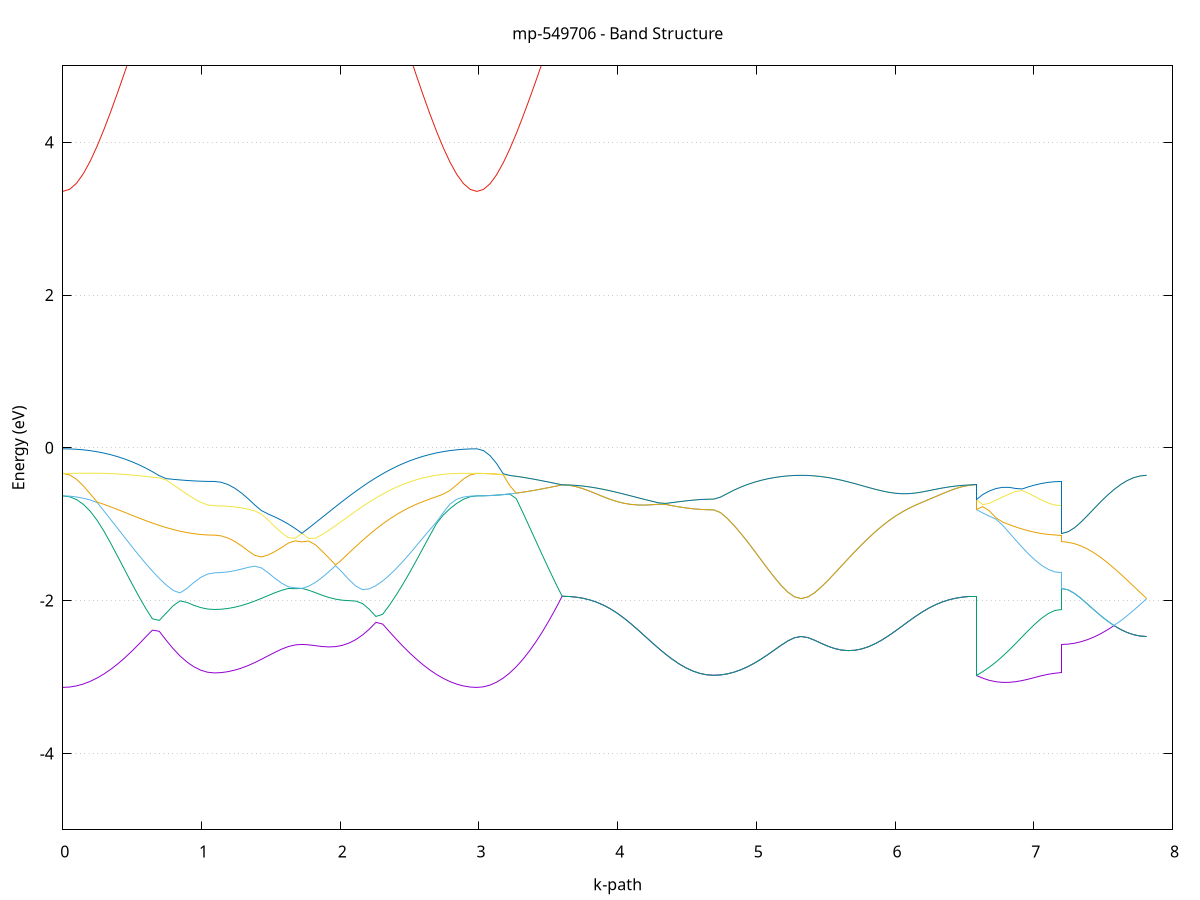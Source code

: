 set title 'mp-549706 - Band Structure'
set xlabel 'k-path'
set ylabel 'Energy (eV)'
set grid y
set yrange [-5:5]
set terminal png size 800,600
set output 'mp-549706_bands_gnuplot.png'
plot '-' using 1:2 with lines notitle, '-' using 1:2 with lines notitle, '-' using 1:2 with lines notitle, '-' using 1:2 with lines notitle, '-' using 1:2 with lines notitle, '-' using 1:2 with lines notitle, '-' using 1:2 with lines notitle, '-' using 1:2 with lines notitle, '-' using 1:2 with lines notitle, '-' using 1:2 with lines notitle, '-' using 1:2 with lines notitle, '-' using 1:2 with lines notitle, '-' using 1:2 with lines notitle, '-' using 1:2 with lines notitle, '-' using 1:2 with lines notitle, '-' using 1:2 with lines notitle, '-' using 1:2 with lines notitle, '-' using 1:2 with lines notitle, '-' using 1:2 with lines notitle, '-' using 1:2 with lines notitle, '-' using 1:2 with lines notitle, '-' using 1:2 with lines notitle, '-' using 1:2 with lines notitle, '-' using 1:2 with lines notitle
0.000000 -38.693116
0.049670 -38.693116
0.099341 -38.692916
0.149011 -38.692716
0.198682 -38.692316
0.248352 -38.691816
0.298023 -38.691216
0.347693 -38.690516
0.397364 -38.689716
0.447034 -38.688816
0.496705 -38.687916
0.546375 -38.686916
0.596045 -38.685916
0.645716 -38.684816
0.695386 -38.683716
0.745057 -38.682716
0.794727 -38.681616
0.844398 -38.680716
0.894068 -38.679816
0.943739 -38.679116
0.993409 -38.678616
1.043080 -38.678216
1.092750 -38.678116
1.092750 -38.678116
1.141283 -38.678116
1.189816 -38.677916
1.238348 -38.677716
1.286881 -38.677316
1.335414 -38.676916
1.383947 -38.676316
1.432479 -38.675716
1.481012 -38.675016
1.529545 -38.674316
1.578078 -38.673416
1.626610 -38.672616
1.675143 -38.671716
1.723676 -38.670816
1.723676 -38.670816
1.772206 -38.671716
1.820735 -38.672716
1.869265 -38.673816
1.917795 -38.674916
1.966324 -38.676016
2.014854 -38.677116
2.063384 -38.678216
2.111914 -38.679416
2.160443 -38.680516
2.208973 -38.681716
2.257503 -38.682816
2.306032 -38.683916
2.354562 -38.685116
2.403092 -38.686116
2.451622 -38.687216
2.500151 -38.688116
2.548681 -38.689016
2.597211 -38.689816
2.645740 -38.690616
2.694270 -38.691316
2.742800 -38.691916
2.791330 -38.692316
2.839859 -38.692716
2.888389 -38.693016
2.936919 -38.693116
2.985449 -38.693116
2.985449 -38.693116
3.032707 -38.693016
3.079966 -38.692616
3.127225 -38.691916
3.174484 -38.690916
3.221743 -38.689616
3.269002 -38.688116
3.316260 -38.686216
3.363519 -38.684216
3.410778 -38.682116
3.458037 -38.679816
3.505296 -38.677416
3.552555 -38.675016
3.599813 -38.672616
3.599813 -38.672616
3.649484 -38.672616
3.699154 -38.672616
3.748825 -38.672716
3.798495 -38.672816
3.848166 -38.673016
3.897836 -38.673216
3.947507 -38.673516
3.997177 -38.673816
4.046847 -38.674216
4.096518 -38.674716
4.146188 -38.675316
4.195859 -38.675916
4.245529 -38.676616
4.295200 -38.677316
4.344870 -38.678116
4.394541 -38.678816
4.444211 -38.679516
4.493882 -38.680016
4.543552 -38.680516
4.593222 -38.680916
4.642893 -38.681116
4.692563 -38.681216
4.692563 -38.681216
4.741096 -38.681216
4.789629 -38.681116
4.838162 -38.681016
4.886694 -38.680916
4.935227 -38.680716
4.983760 -38.680616
5.032293 -38.680416
5.080825 -38.680316
5.129358 -38.680116
5.177891 -38.680016
5.226424 -38.680016
5.274956 -38.680016
5.323489 -38.679916
5.323489 -38.679916
5.372019 -38.679916
5.420549 -38.679916
5.469078 -38.679916
5.517608 -38.679816
5.566138 -38.679716
5.614667 -38.679516
5.663197 -38.679216
5.711727 -38.678816
5.760257 -38.678416
5.808786 -38.677916
5.857316 -38.677316
5.905846 -38.676716
5.954376 -38.676116
6.002905 -38.675616
6.051435 -38.675016
6.099965 -38.674516
6.148494 -38.674116
6.197024 -38.673716
6.245554 -38.673416
6.294084 -38.673216
6.342613 -38.672916
6.391143 -38.672816
6.439673 -38.672716
6.488202 -38.672616
6.536732 -38.672616
6.585262 -38.672616
6.585262 -38.681216
6.632521 -38.681816
6.679780 -38.682116
6.727038 -38.682316
6.774297 -38.682316
6.821556 -38.682116
6.868815 -38.681816
6.916074 -38.681316
6.963333 -38.680716
7.010591 -38.680116
7.057850 -38.679416
7.105109 -38.678816
7.152368 -38.678316
7.199627 -38.678116
7.199627 -38.670816
7.246886 -38.671016
7.294144 -38.671716
7.341403 -38.672616
7.388662 -38.673616
7.435921 -38.674716
7.483180 -38.675816
7.530439 -38.676916
7.577697 -38.677716
7.624956 -38.678516
7.672215 -38.679116
7.719474 -38.679616
7.766733 -38.679916
7.813992 -38.679916
e
0.000000 -38.652016
0.049670 -38.652016
0.099341 -38.652016
0.149011 -38.652216
0.198682 -38.652416
0.248352 -38.652716
0.298023 -38.653116
0.347693 -38.653516
0.397364 -38.654016
0.447034 -38.654616
0.496705 -38.655216
0.546375 -38.656716
0.596045 -38.658316
0.645716 -38.659916
0.695386 -38.661416
0.745057 -38.662816
0.794727 -38.664116
0.844398 -38.665216
0.894068 -38.666116
0.943739 -38.666816
0.993409 -38.667316
1.043080 -38.667516
1.092750 -38.667516
1.092750 -38.667516
1.141283 -38.667516
1.189816 -38.667416
1.238348 -38.667216
1.286881 -38.666816
1.335414 -38.666516
1.383947 -38.666516
1.432479 -38.666816
1.481012 -38.667216
1.529545 -38.667716
1.578078 -38.668316
1.626610 -38.669016
1.675143 -38.669916
1.723676 -38.670816
1.723676 -38.670816
1.772206 -38.669816
1.820735 -38.668916
1.869265 -38.668016
1.917795 -38.667116
1.966324 -38.666216
2.014854 -38.665316
2.063384 -38.664416
2.111914 -38.663316
2.160443 -38.662316
2.208973 -38.661116
2.257503 -38.659916
2.306032 -38.658716
2.354562 -38.657616
2.403092 -38.656616
2.451622 -38.655816
2.500151 -38.655116
2.548681 -38.654516
2.597211 -38.653916
2.645740 -38.653516
2.694270 -38.653116
2.742800 -38.652716
2.791330 -38.652416
2.839859 -38.652216
2.888389 -38.652116
2.936919 -38.652016
2.985449 -38.652016
2.985449 -38.652016
3.032707 -38.652116
3.079966 -38.652516
3.127225 -38.653316
3.174484 -38.654416
3.221743 -38.655716
3.269002 -38.657216
3.316260 -38.659016
3.363519 -38.660916
3.410778 -38.663016
3.458037 -38.665216
3.505296 -38.667616
3.552555 -38.670116
3.599813 -38.672616
3.599813 -38.672616
3.649484 -38.672616
3.699154 -38.672616
3.748825 -38.672716
3.798495 -38.672816
3.848166 -38.673016
3.897836 -38.673216
3.947507 -38.673516
3.997177 -38.673816
4.046847 -38.674216
4.096518 -38.674716
4.146188 -38.675316
4.195859 -38.675916
4.245529 -38.676616
4.295200 -38.677316
4.344870 -38.678116
4.394541 -38.678816
4.444211 -38.679516
4.493882 -38.680016
4.543552 -38.680516
4.593222 -38.680916
4.642893 -38.681116
4.692563 -38.681216
4.692563 -38.681216
4.741096 -38.681216
4.789629 -38.681116
4.838162 -38.681016
4.886694 -38.680916
4.935227 -38.680716
4.983760 -38.680616
5.032293 -38.680416
5.080825 -38.680316
5.129358 -38.680116
5.177891 -38.680016
5.226424 -38.680016
5.274956 -38.680016
5.323489 -38.679916
5.323489 -38.679916
5.372019 -38.679916
5.420549 -38.679916
5.469078 -38.679916
5.517608 -38.679816
5.566138 -38.679716
5.614667 -38.679516
5.663197 -38.679216
5.711727 -38.678816
5.760257 -38.678416
5.808786 -38.677916
5.857316 -38.677316
5.905846 -38.676716
5.954376 -38.676116
6.002905 -38.675616
6.051435 -38.675016
6.099965 -38.674516
6.148494 -38.674116
6.197024 -38.673716
6.245554 -38.673416
6.294084 -38.673216
6.342613 -38.672916
6.391143 -38.672816
6.439673 -38.672716
6.488202 -38.672616
6.536732 -38.672616
6.585262 -38.672616
6.585262 -38.681216
6.632521 -38.680516
6.679780 -38.679616
6.727038 -38.678616
6.774297 -38.677416
6.821556 -38.676116
6.868815 -38.674716
6.916074 -38.673316
6.963333 -38.671816
7.010591 -38.670316
7.057850 -38.668816
7.105109 -38.667516
7.152368 -38.667316
7.199627 -38.667516
7.199627 -38.670816
7.246886 -38.671016
7.294144 -38.671716
7.341403 -38.672616
7.388662 -38.673616
7.435921 -38.674716
7.483180 -38.675816
7.530439 -38.676916
7.577697 -38.677716
7.624956 -38.678516
7.672215 -38.679116
7.719474 -38.679616
7.766733 -38.679916
7.813992 -38.679916
e
0.000000 -38.645216
0.049670 -38.645316
0.099341 -38.645716
0.149011 -38.646216
0.198682 -38.647016
0.248352 -38.648016
0.298023 -38.649216
0.347693 -38.650516
0.397364 -38.651916
0.447034 -38.653416
0.496705 -38.655016
0.546375 -38.656016
0.596045 -38.656816
0.645716 -38.657816
0.695386 -38.658916
0.745057 -38.660116
0.794727 -38.661316
0.844398 -38.662516
0.894068 -38.663616
0.943739 -38.664616
0.993409 -38.665416
1.043080 -38.665916
1.092750 -38.666016
1.092750 -38.666016
1.141283 -38.666116
1.189816 -38.666116
1.238348 -38.666116
1.286881 -38.666216
1.335414 -38.666316
1.383947 -38.666016
1.432479 -38.665416
1.481012 -38.664816
1.529545 -38.664216
1.578078 -38.663416
1.626610 -38.662616
1.675143 -38.661816
1.723676 -38.661316
1.723676 -38.661316
1.772206 -38.661616
1.820735 -38.661916
1.869265 -38.662016
1.917795 -38.661916
1.966324 -38.662116
2.014854 -38.662016
2.063384 -38.661916
2.111914 -38.661616
2.160443 -38.661216
2.208973 -38.660516
2.257503 -38.659716
2.306032 -38.658616
2.354562 -38.657616
2.403092 -38.656416
2.451622 -38.655216
2.500151 -38.653916
2.548681 -38.652516
2.597211 -38.651216
2.645740 -38.650016
2.694270 -38.648816
2.742800 -38.647816
2.791330 -38.646916
2.839859 -38.646216
2.888389 -38.645616
2.936919 -38.645316
2.985449 -38.645216
2.985449 -38.645216
3.032707 -38.645216
3.079966 -38.645116
3.127225 -38.645016
3.174484 -38.644916
3.221743 -38.644616
3.269002 -38.644416
3.316260 -38.644016
3.363519 -38.643716
3.410778 -38.643316
3.458037 -38.642916
3.505296 -38.642516
3.552555 -38.642116
3.599813 -38.641716
3.599813 -38.641716
3.649484 -38.641816
3.699154 -38.642116
3.748825 -38.642516
3.798495 -38.643116
3.848166 -38.643916
3.897836 -38.644716
3.947507 -38.645716
3.997177 -38.646816
4.046847 -38.647816
4.096518 -38.648916
4.146188 -38.649916
4.195859 -38.650816
4.245529 -38.651716
4.295200 -38.652416
4.344870 -38.653016
4.394541 -38.653616
4.444211 -38.654016
4.493882 -38.654316
4.543552 -38.654516
4.593222 -38.654716
4.642893 -38.654816
4.692563 -38.654916
4.692563 -38.654916
4.741096 -38.654816
4.789629 -38.654816
4.838162 -38.654816
4.886694 -38.654816
4.935227 -38.654816
4.983760 -38.654916
5.032293 -38.654916
5.080825 -38.654916
5.129358 -38.655016
5.177891 -38.655116
5.226424 -38.655116
5.274956 -38.655216
5.323489 -38.655216
5.323489 -38.655216
5.372019 -38.655216
5.420549 -38.655116
5.469078 -38.655016
5.517608 -38.654816
5.566138 -38.654616
5.614667 -38.654316
5.663197 -38.654016
5.711727 -38.653716
5.760257 -38.653316
5.808786 -38.652816
5.857316 -38.652316
5.905846 -38.651716
5.954376 -38.651016
6.002905 -38.650216
6.051435 -38.649316
6.099965 -38.648416
6.148494 -38.647416
6.197024 -38.646416
6.245554 -38.645516
6.294084 -38.644616
6.342613 -38.643816
6.391143 -38.643016
6.439673 -38.642516
6.488202 -38.642116
6.536732 -38.641816
6.585262 -38.641716
6.585262 -38.654916
6.632521 -38.655516
6.679780 -38.656316
6.727038 -38.657216
6.774297 -38.658316
6.821556 -38.659416
6.868815 -38.660616
6.916074 -38.661916
6.963333 -38.663216
7.010591 -38.664516
7.057850 -38.665716
7.105109 -38.666716
7.152368 -38.666516
7.199627 -38.666016
7.199627 -38.661316
7.246886 -38.661316
7.294144 -38.661216
7.341403 -38.660916
7.388662 -38.660616
7.435921 -38.660216
7.483180 -38.659716
7.530439 -38.659216
7.577697 -38.658716
7.624956 -38.658016
7.672215 -38.657416
7.719474 -38.656716
7.766733 -38.656016
7.813992 -38.655216
e
0.000000 -38.645216
0.049670 -38.645216
0.099341 -38.645316
0.149011 -38.645516
0.198682 -38.645816
0.248352 -38.646116
0.298023 -38.646516
0.347693 -38.646916
0.397364 -38.647316
0.447034 -38.647816
0.496705 -38.648916
0.546375 -38.650616
0.596045 -38.652316
0.645716 -38.653816
0.695386 -38.655116
0.745057 -38.656316
0.794727 -38.657316
0.844398 -38.658116
0.894068 -38.658916
0.943739 -38.659416
0.993409 -38.659916
1.043080 -38.660216
1.092750 -38.660316
1.092750 -38.660316
1.141283 -38.660316
1.189816 -38.660316
1.238348 -38.660416
1.286881 -38.660416
1.335414 -38.660316
1.383947 -38.660316
1.432479 -38.660216
1.481012 -38.660216
1.529545 -38.660116
1.578078 -38.660116
1.626610 -38.660116
1.675143 -38.660316
1.723676 -38.660616
1.723676 -38.660616
1.772206 -38.660916
1.820735 -38.661316
1.869265 -38.661616
1.917795 -38.661916
1.966324 -38.661716
2.014854 -38.661116
2.063384 -38.660516
2.111914 -38.659816
2.160443 -38.659016
2.208973 -38.658116
2.257503 -38.657116
2.306032 -38.656016
2.354562 -38.654816
2.403092 -38.653516
2.451622 -38.652016
2.500151 -38.650516
2.548681 -38.649216
2.597211 -38.648116
2.645740 -38.647316
2.694270 -38.646616
2.742800 -38.646216
2.791330 -38.645816
2.839859 -38.645516
2.888389 -38.645316
2.936919 -38.645216
2.985449 -38.645216
2.985449 -38.645216
3.032707 -38.645116
3.079966 -38.645016
3.127225 -38.645016
3.174484 -38.644816
3.221743 -38.644616
3.269002 -38.644316
3.316260 -38.644016
3.363519 -38.643616
3.410778 -38.643316
3.458037 -38.642916
3.505296 -38.642516
3.552555 -38.642016
3.599813 -38.641716
3.599813 -38.641716
3.649484 -38.641816
3.699154 -38.642116
3.748825 -38.642516
3.798495 -38.643116
3.848166 -38.643916
3.897836 -38.644716
3.947507 -38.645716
3.997177 -38.646816
4.046847 -38.647816
4.096518 -38.648916
4.146188 -38.649916
4.195859 -38.650816
4.245529 -38.651716
4.295200 -38.652416
4.344870 -38.653016
4.394541 -38.653616
4.444211 -38.654016
4.493882 -38.654316
4.543552 -38.654516
4.593222 -38.654716
4.642893 -38.654816
4.692563 -38.654916
4.692563 -38.654916
4.741096 -38.654816
4.789629 -38.654816
4.838162 -38.654816
4.886694 -38.654816
4.935227 -38.654816
4.983760 -38.654916
5.032293 -38.654916
5.080825 -38.654916
5.129358 -38.655016
5.177891 -38.655116
5.226424 -38.655116
5.274956 -38.655216
5.323489 -38.655216
5.323489 -38.655216
5.372019 -38.655216
5.420549 -38.655116
5.469078 -38.655016
5.517608 -38.654816
5.566138 -38.654616
5.614667 -38.654316
5.663197 -38.654016
5.711727 -38.653716
5.760257 -38.653316
5.808786 -38.652816
5.857316 -38.652316
5.905846 -38.651716
5.954376 -38.651016
6.002905 -38.650216
6.051435 -38.649316
6.099965 -38.648416
6.148494 -38.647416
6.197024 -38.646416
6.245554 -38.645516
6.294084 -38.644616
6.342613 -38.643816
6.391143 -38.643016
6.439673 -38.642516
6.488202 -38.642116
6.536732 -38.641816
6.585262 -38.641716
6.585262 -38.654916
6.632521 -38.654416
6.679780 -38.654116
6.727038 -38.654016
6.774297 -38.654116
6.821556 -38.654416
6.868815 -38.654916
6.916074 -38.655516
6.963333 -38.656216
7.010591 -38.657116
7.057850 -38.658216
7.105109 -38.659216
7.152368 -38.660016
7.199627 -38.660316
7.199627 -38.660616
7.246886 -38.660316
7.294144 -38.659716
7.341403 -38.658716
7.388662 -38.657716
7.435921 -38.656516
7.483180 -38.655416
7.530439 -38.654516
7.577697 -38.653616
7.624956 -38.652816
7.672215 -38.653116
7.719474 -38.653816
7.766733 -38.654516
7.813992 -38.655216
e
0.000000 -38.638416
0.049670 -38.638416
0.099341 -38.638716
0.149011 -38.639316
0.198682 -38.640216
0.248352 -38.641316
0.298023 -38.642616
0.347693 -38.644016
0.397364 -38.645616
0.447034 -38.647216
0.496705 -38.648316
0.546375 -38.648816
0.596045 -38.649316
0.645716 -38.649816
0.695386 -38.650216
0.745057 -38.650716
0.794727 -38.651116
0.844398 -38.651416
0.894068 -38.651716
0.943739 -38.651916
0.993409 -38.652116
1.043080 -38.652216
1.092750 -38.652216
1.092750 -38.652216
1.141283 -38.652316
1.189816 -38.652616
1.238348 -38.653116
1.286881 -38.653616
1.335414 -38.654216
1.383947 -38.655016
1.432479 -38.655916
1.481012 -38.656816
1.529545 -38.657816
1.578078 -38.658716
1.626610 -38.659516
1.675143 -38.660316
1.723676 -38.660616
1.723676 -38.660616
1.772206 -38.659916
1.820735 -38.659016
1.869265 -38.658116
1.917795 -38.657116
1.966324 -38.656216
2.014854 -38.655216
2.063384 -38.654216
2.111914 -38.653316
2.160443 -38.652416
2.208973 -38.651516
2.257503 -38.650716
2.306032 -38.649816
2.354562 -38.649016
2.403092 -38.648216
2.451622 -38.647416
2.500151 -38.646516
2.548681 -38.645616
2.597211 -38.644516
2.645740 -38.643416
2.694270 -38.642216
2.742800 -38.641016
2.791330 -38.640016
2.839859 -38.639216
2.888389 -38.638716
2.936919 -38.638416
2.985449 -38.638416
2.985449 -38.638416
3.032707 -38.638416
3.079966 -38.638416
3.127225 -38.638616
3.174484 -38.638716
3.221743 -38.639016
3.269002 -38.639216
3.316260 -38.639516
3.363519 -38.639816
3.410778 -38.640116
3.458037 -38.640416
3.505296 -38.640816
3.552555 -38.641316
3.599813 -38.641716
3.599813 -38.641716
3.649484 -38.641716
3.699154 -38.641816
3.748825 -38.641916
3.798495 -38.642116
3.848166 -38.642416
3.897836 -38.642616
3.947507 -38.643016
3.997177 -38.643316
4.046847 -38.643716
4.096518 -38.644016
4.146188 -38.644416
4.195859 -38.644816
4.245529 -38.645216
4.295200 -38.645516
4.344870 -38.645916
4.394541 -38.646216
4.444211 -38.646516
4.493882 -38.646716
4.543552 -38.646916
4.593222 -38.647116
4.642893 -38.647216
4.692563 -38.647216
4.692563 -38.647216
4.741096 -38.647216
4.789629 -38.647416
4.838162 -38.647716
4.886694 -38.648216
4.935227 -38.648616
4.983760 -38.649116
5.032293 -38.649716
5.080825 -38.650116
5.129358 -38.650616
5.177891 -38.650916
5.226424 -38.651216
5.274956 -38.651416
5.323489 -38.651416
5.323489 -38.651416
5.372019 -38.651316
5.420549 -38.651216
5.469078 -38.651016
5.517608 -38.650716
5.566138 -38.650316
5.614667 -38.649916
5.663197 -38.649416
5.711727 -38.648916
5.760257 -38.648316
5.808786 -38.647716
5.857316 -38.647116
5.905846 -38.646516
5.954376 -38.645816
6.002905 -38.645316
6.051435 -38.644716
6.099965 -38.644216
6.148494 -38.643716
6.197024 -38.643316
6.245554 -38.643016
6.294084 -38.642716
6.342613 -38.642416
6.391143 -38.642116
6.439673 -38.642016
6.488202 -38.641816
6.536732 -38.641716
6.585262 -38.641716
6.585262 -38.647216
6.632521 -38.647816
6.679780 -38.648416
6.727038 -38.648916
6.774297 -38.649516
6.821556 -38.650016
6.868815 -38.650516
6.916074 -38.651016
6.963333 -38.651316
7.010591 -38.651716
7.057850 -38.651916
7.105109 -38.652116
7.152368 -38.652216
7.199627 -38.652216
7.199627 -38.660616
7.246886 -38.660316
7.294144 -38.659716
7.341403 -38.658716
7.388662 -38.657716
7.435921 -38.656516
7.483180 -38.655416
7.530439 -38.654516
7.577697 -38.653616
7.624956 -38.652816
7.672215 -38.652216
7.719474 -38.651816
7.766733 -38.651516
7.813992 -38.651416
e
0.000000 -38.638316
0.049670 -38.638416
0.099341 -38.638316
0.149011 -38.638416
0.198682 -38.638616
0.248352 -38.638716
0.298023 -38.638916
0.347693 -38.639016
0.397364 -38.639316
0.447034 -38.639516
0.496705 -38.639816
0.546375 -38.640116
0.596045 -38.640416
0.645716 -38.640616
0.695386 -38.640916
0.745057 -38.641216
0.794727 -38.641416
0.844398 -38.641616
0.894068 -38.641816
0.943739 -38.642016
0.993409 -38.642116
1.043080 -38.642216
1.092750 -38.642216
1.092750 -38.642216
1.141283 -38.642216
1.189816 -38.642516
1.238348 -38.642916
1.286881 -38.643516
1.335414 -38.644216
1.383947 -38.645016
1.432479 -38.645816
1.481012 -38.646716
1.529545 -38.647516
1.578078 -38.648216
1.626610 -38.648716
1.675143 -38.649016
1.723676 -38.649116
1.723676 -38.649116
1.772206 -38.649016
1.820735 -38.648716
1.869265 -38.648316
1.917795 -38.647816
1.966324 -38.647216
2.014854 -38.646516
2.063384 -38.645916
2.111914 -38.645216
2.160443 -38.644516
2.208973 -38.643816
2.257503 -38.643216
2.306032 -38.642516
2.354562 -38.641916
2.403092 -38.641316
2.451622 -38.640816
2.500151 -38.640316
2.548681 -38.639916
2.597211 -38.639516
2.645740 -38.639216
2.694270 -38.638916
2.742800 -38.638716
2.791330 -38.638516
2.839859 -38.638416
2.888389 -38.638416
2.936919 -38.638416
2.985449 -38.638316
2.985449 -38.638316
3.032707 -38.638316
3.079966 -38.638416
3.127225 -38.638516
3.174484 -38.638716
3.221743 -38.638916
3.269002 -38.639216
3.316260 -38.639416
3.363519 -38.639816
3.410778 -38.640116
3.458037 -38.640416
3.505296 -38.640816
3.552555 -38.641216
3.599813 -38.641716
3.599813 -38.641716
3.649484 -38.641716
3.699154 -38.641816
3.748825 -38.641916
3.798495 -38.642116
3.848166 -38.642416
3.897836 -38.642616
3.947507 -38.643016
3.997177 -38.643316
4.046847 -38.643716
4.096518 -38.644016
4.146188 -38.644416
4.195859 -38.644816
4.245529 -38.645216
4.295200 -38.645516
4.344870 -38.645916
4.394541 -38.646216
4.444211 -38.646516
4.493882 -38.646716
4.543552 -38.646916
4.593222 -38.647116
4.642893 -38.647216
4.692563 -38.647216
4.692563 -38.647216
4.741096 -38.647216
4.789629 -38.647416
4.838162 -38.647716
4.886694 -38.648216
4.935227 -38.648616
4.983760 -38.649116
5.032293 -38.649716
5.080825 -38.650116
5.129358 -38.650616
5.177891 -38.650916
5.226424 -38.651216
5.274956 -38.651416
5.323489 -38.651416
5.323489 -38.651416
5.372019 -38.651316
5.420549 -38.651216
5.469078 -38.651016
5.517608 -38.650716
5.566138 -38.650316
5.614667 -38.649916
5.663197 -38.649416
5.711727 -38.648916
5.760257 -38.648316
5.808786 -38.647716
5.857316 -38.647116
5.905846 -38.646516
5.954376 -38.645816
6.002905 -38.645316
6.051435 -38.644716
6.099965 -38.644216
6.148494 -38.643716
6.197024 -38.643316
6.245554 -38.643016
6.294084 -38.642716
6.342613 -38.642416
6.391143 -38.642116
6.439673 -38.642016
6.488202 -38.641816
6.536732 -38.641716
6.585262 -38.641716
6.585262 -38.647216
6.632521 -38.646616
6.679780 -38.646016
6.727038 -38.645416
6.774297 -38.644916
6.821556 -38.644316
6.868815 -38.643916
6.916074 -38.643416
6.963333 -38.643016
7.010591 -38.642716
7.057850 -38.642516
7.105109 -38.642316
7.152368 -38.642216
7.199627 -38.642216
7.199627 -38.649116
7.246886 -38.649216
7.294144 -38.649316
7.341403 -38.649516
7.388662 -38.649816
7.435921 -38.650216
7.483180 -38.650716
7.530439 -38.651216
7.577697 -38.651816
7.624956 -38.652516
7.672215 -38.652216
7.719474 -38.651816
7.766733 -38.651516
7.813992 -38.651416
e
0.000000 -16.099316
0.049670 -16.096616
0.099341 -16.088616
0.149011 -16.075616
0.198682 -16.057816
0.248352 -16.035316
0.298023 -16.008316
0.347693 -15.977316
0.397364 -15.942816
0.447034 -15.905316
0.496705 -15.865216
0.546375 -15.823416
0.596045 -15.780316
0.645716 -15.736716
0.695386 -15.693216
0.745057 -15.650816
0.794727 -15.610316
0.844398 -15.572516
0.894068 -15.538716
0.943739 -15.510016
0.993409 -15.487816
1.043080 -15.473616
1.092750 -15.468716
1.092750 -15.468716
1.141283 -15.467416
1.189816 -15.463516
1.238348 -15.457116
1.286881 -15.448516
1.335414 -15.437716
1.383947 -15.424916
1.432479 -15.410516
1.481012 -15.394916
1.529545 -15.378116
1.578078 -15.360716
1.626610 -15.343116
1.675143 -15.325616
1.723676 -15.308716
1.723676 -15.308716
1.772206 -15.326716
1.820735 -15.347616
1.869265 -15.371616
1.917795 -15.398716
1.966324 -15.428816
2.014854 -15.461716
2.063384 -15.497416
2.111914 -15.535516
2.160443 -15.575616
2.208973 -15.617416
2.257503 -15.660416
2.306032 -15.703916
2.354562 -15.747716
2.403092 -15.791116
2.451622 -15.833516
2.500151 -15.874316
2.548681 -15.913116
2.597211 -15.949416
2.645740 -15.982516
2.694270 -16.012216
2.742800 -16.038016
2.791330 -16.059516
2.839859 -16.076716
2.888389 -16.089116
2.936919 -16.096716
2.985449 -16.099316
2.985449 -16.099316
3.032707 -16.096616
3.079966 -16.089016
3.127225 -16.076516
3.174484 -16.059216
3.221743 -16.037316
3.269002 -16.011016
3.316260 -15.980616
3.363519 -15.946716
3.410778 -15.909516
3.458037 -15.869716
3.505296 -15.827816
3.552555 -15.784416
3.599813 -15.740016
3.599813 -15.740016
3.649484 -15.738116
3.699154 -15.732416
3.748825 -15.723016
3.798495 -15.710216
3.848166 -15.694016
3.897836 -15.674816
3.947507 -15.653016
3.997177 -15.629016
4.046847 -15.603216
4.096518 -15.576116
4.146188 -15.548316
4.195859 -15.520416
4.245529 -15.492816
4.295200 -15.466116
4.344870 -15.441016
4.394541 -15.418016
4.444211 -15.397516
4.493882 -15.380016
4.543552 -15.366016
4.593222 -15.355816
4.642893 -15.349516
4.692563 -15.347516
4.692563 -15.347516
4.741096 -15.346816
4.789629 -15.345016
4.838162 -15.342016
4.886694 -15.338116
4.935227 -15.333416
4.983760 -15.328016
5.032293 -15.322416
5.080825 -15.316716
5.129358 -15.311216
5.177891 -15.306416
5.226424 -15.302616
5.274956 -15.300116
5.323489 -15.299116
5.323489 -15.299116
5.372019 -15.300116
5.420549 -15.303416
5.469078 -15.309016
5.517608 -15.317216
5.566138 -15.328016
5.614667 -15.341616
5.663197 -15.357916
5.711727 -15.376716
5.760257 -15.397816
5.808786 -15.421016
5.857316 -15.445916
5.905846 -15.472216
5.954376 -15.499416
6.002905 -15.527116
6.051435 -15.554816
6.099965 -15.582116
6.148494 -15.608416
6.197024 -15.633416
6.245554 -15.656716
6.294084 -15.677716
6.342613 -15.696016
6.391143 -15.711516
6.439673 -15.723816
6.488202 -15.732816
6.536732 -15.738216
6.585262 -15.740016
6.585262 -15.347516
6.632521 -15.361316
6.679780 -15.375116
6.727038 -15.388716
6.774297 -15.401916
6.821556 -15.414416
6.868815 -15.426116
6.916074 -15.436716
6.963333 -15.446016
7.010591 -15.453916
7.057850 -15.460316
7.105109 -15.464916
7.152368 -15.467816
7.199627 -15.468716
7.199627 -15.308716
7.246886 -15.308616
7.294144 -15.308216
7.341403 -15.307416
7.388662 -15.306616
7.435921 -15.305516
7.483180 -15.304316
7.530439 -15.303216
7.577697 -15.302116
7.624956 -15.301216
7.672215 -15.300416
7.719474 -15.299716
7.766733 -15.299316
7.813992 -15.299116
e
0.000000 -15.357816
0.049670 -15.356816
0.099341 -15.353816
0.149011 -15.349016
0.198682 -15.342416
0.248352 -15.334216
0.298023 -15.324716
0.347693 -15.314116
0.397364 -15.302916
0.447034 -15.291316
0.496705 -15.279816
0.546375 -15.268916
0.596045 -15.258816
0.645716 -15.249916
0.695386 -15.242716
0.745057 -15.237316
0.794727 -15.234116
0.844398 -15.233016
0.894068 -15.233716
0.943739 -15.235816
0.993409 -15.238716
1.043080 -15.241116
1.092750 -15.242016
1.092750 -15.242016
1.141283 -15.242116
1.189816 -15.242516
1.238348 -15.243216
1.286881 -15.244216
1.335414 -15.245716
1.383947 -15.248116
1.432479 -15.251516
1.481012 -15.256316
1.529545 -15.262616
1.578078 -15.270716
1.626610 -15.280916
1.675143 -15.293416
1.723676 -15.308716
1.723676 -15.308716
1.772206 -15.292716
1.820735 -15.277816
1.869265 -15.264616
1.917795 -15.253316
1.966324 -15.244016
2.014854 -15.236916
2.063384 -15.232316
2.111914 -15.230016
2.160443 -15.230116
2.208973 -15.232416
2.257503 -15.236916
2.306032 -15.243316
2.354562 -15.251416
2.403092 -15.260816
2.451622 -15.271216
2.500151 -15.282316
2.548681 -15.293516
2.597211 -15.304816
2.645740 -15.315816
2.694270 -15.326016
2.742800 -15.335216
2.791330 -15.343016
2.839859 -15.349416
2.888389 -15.354016
2.936919 -15.356916
2.985449 -15.357816
2.985449 -15.357816
3.032707 -15.360716
3.079966 -15.369316
3.127225 -15.383716
3.174484 -15.403116
3.221743 -15.427616
3.269002 -15.456616
3.316260 -15.489416
3.363519 -15.525916
3.410778 -15.565416
3.458037 -15.607216
3.505296 -15.650716
3.552555 -15.695116
3.599813 -15.740016
3.599813 -15.740016
3.649484 -15.738116
3.699154 -15.732416
3.748825 -15.723016
3.798495 -15.710216
3.848166 -15.694016
3.897836 -15.674816
3.947507 -15.653016
3.997177 -15.629016
4.046847 -15.603216
4.096518 -15.576116
4.146188 -15.548316
4.195859 -15.520416
4.245529 -15.492816
4.295200 -15.466116
4.344870 -15.441016
4.394541 -15.418016
4.444211 -15.397516
4.493882 -15.380016
4.543552 -15.366016
4.593222 -15.355816
4.642893 -15.349516
4.692563 -15.347516
4.692563 -15.347516
4.741096 -15.346816
4.789629 -15.345016
4.838162 -15.342016
4.886694 -15.338116
4.935227 -15.333416
4.983760 -15.328016
5.032293 -15.322416
5.080825 -15.316716
5.129358 -15.311216
5.177891 -15.306416
5.226424 -15.302616
5.274956 -15.300116
5.323489 -15.299116
5.323489 -15.299116
5.372019 -15.300116
5.420549 -15.303416
5.469078 -15.309016
5.517608 -15.317216
5.566138 -15.328016
5.614667 -15.341616
5.663197 -15.357916
5.711727 -15.376716
5.760257 -15.397816
5.808786 -15.421016
5.857316 -15.445916
5.905846 -15.472216
5.954376 -15.499416
6.002905 -15.527116
6.051435 -15.554816
6.099965 -15.582116
6.148494 -15.608416
6.197024 -15.633416
6.245554 -15.656716
6.294084 -15.677716
6.342613 -15.696016
6.391143 -15.711516
6.439673 -15.723816
6.488202 -15.732816
6.536732 -15.738216
6.585262 -15.740016
6.585262 -15.347516
6.632521 -15.333916
6.679780 -15.320716
6.727038 -15.308116
6.774297 -15.296316
6.821556 -15.285416
6.868815 -15.275616
6.916074 -15.266816
6.963333 -15.259416
7.010591 -15.253216
7.057850 -15.248416
7.105109 -15.244916
7.152368 -15.242816
7.199627 -15.242016
7.199627 -15.308716
7.246886 -15.308616
7.294144 -15.308116
7.341403 -15.307416
7.388662 -15.306516
7.435921 -15.305516
7.483180 -15.304316
7.530439 -15.303216
7.577697 -15.302116
7.624956 -15.301216
7.672215 -15.300316
7.719474 -15.299716
7.766733 -15.299316
7.813992 -15.299116
e
0.000000 -3.136416
0.049670 -3.131316
0.099341 -3.116316
0.149011 -3.091316
0.198682 -3.056616
0.248352 -3.012316
0.298023 -2.959016
0.347693 -2.896916
0.397364 -2.826616
0.447034 -2.748816
0.496705 -2.664116
0.546375 -2.573816
0.596045 -2.479316
0.645716 -2.387016
0.695386 -2.401316
0.745057 -2.518416
0.794727 -2.627816
0.844398 -2.723016
0.894068 -2.802416
0.943739 -2.864916
0.993409 -2.910116
1.043080 -2.937416
1.092750 -2.946516
1.092750 -2.946516
1.141283 -2.942516
1.189816 -2.930516
1.238348 -2.910916
1.286881 -2.884016
1.335414 -2.850616
1.383947 -2.811416
1.432479 -2.768016
1.481012 -2.722216
1.529545 -2.676616
1.578078 -2.634816
1.626610 -2.601316
1.675143 -2.580316
1.723676 -2.573616
1.723676 -2.573616
1.772206 -2.578816
1.820735 -2.590116
1.869265 -2.601016
1.917795 -2.606416
1.966324 -2.602216
2.014854 -2.585916
2.063384 -2.555916
2.111914 -2.511016
2.160443 -2.450816
2.208973 -2.375216
2.257503 -2.284516
2.306032 -2.307216
2.354562 -2.406616
2.403092 -2.503316
2.451622 -2.596116
2.500151 -2.683716
2.548681 -2.765216
2.597211 -2.840016
2.645740 -2.907416
2.694270 -2.966816
2.742800 -3.017916
2.791330 -3.060216
2.839859 -3.093316
2.888389 -3.117216
2.936919 -3.131616
2.985449 -3.136416
2.985449 -3.136416
3.032707 -3.128716
3.079966 -3.105816
3.127225 -3.067916
3.174484 -3.015016
3.221743 -2.947516
3.269002 -2.865816
3.316260 -2.770216
3.363519 -2.661416
3.410778 -2.539916
3.458037 -2.406516
3.505296 -2.262016
3.552555 -2.107216
3.599813 -1.943116
3.599813 -1.943116
3.649484 -1.945916
3.699154 -1.954316
3.748825 -1.968916
3.798495 -1.990716
3.848166 -2.020416
3.897836 -2.059116
3.947507 -2.107216
3.997177 -2.164816
4.046847 -2.230916
4.096518 -2.304316
4.146188 -2.382716
4.195859 -2.463916
4.245529 -2.545416
4.295200 -2.624716
4.344870 -2.699816
4.394541 -2.768716
4.444211 -2.829716
4.493882 -2.881416
4.543552 -2.922816
4.593222 -2.953016
4.642893 -2.971416
4.692563 -2.977516
4.692563 -2.977516
4.741096 -2.973016
4.789629 -2.959516
4.838162 -2.937216
4.886694 -2.906316
4.935227 -2.867416
4.983760 -2.820916
5.032293 -2.767916
5.080825 -2.709416
5.129358 -2.647516
5.177891 -2.585316
5.226424 -2.528316
5.274956 -2.485916
5.323489 -2.470016
5.323489 -2.470016
5.372019 -2.484616
5.420549 -2.519316
5.469078 -2.560316
5.517608 -2.598316
5.566138 -2.628216
5.614667 -2.647516
5.663197 -2.654716
5.711727 -2.649616
5.760257 -2.632216
5.808786 -2.603216
5.857316 -2.563616
5.905846 -2.514916
5.954376 -2.458716
6.002905 -2.397316
6.051435 -2.332916
6.099965 -2.268216
6.148494 -2.205616
6.197024 -2.147616
6.245554 -2.096016
6.294084 -2.052116
6.342613 -2.016216
6.391143 -1.988216
6.439673 -1.967716
6.488202 -1.953816
6.536732 -1.945716
6.585262 -1.943116
6.585262 -2.977516
6.632521 -3.015816
6.679780 -3.044016
6.727038 -3.062116
6.774297 -3.070716
6.821556 -3.070216
6.868815 -3.061816
6.916074 -3.046816
6.963333 -3.027016
7.010591 -3.004716
7.057850 -2.982716
7.105109 -2.963816
7.152368 -2.951016
7.199627 -2.946516
7.199627 -2.573616
7.246886 -2.569716
7.294144 -2.557716
7.341403 -2.537816
7.388662 -2.510216
7.435921 -2.475016
7.483180 -2.432616
7.530439 -2.383416
7.577697 -2.327716
7.624956 -2.376416
7.672215 -2.416816
7.719474 -2.446216
7.766733 -2.464016
7.813992 -2.470016
e
0.000000 -0.629116
0.049670 -0.641216
0.099341 -0.678116
0.149011 -0.741016
0.198682 -0.831716
0.248352 -0.951316
0.298023 -1.095716
0.347693 -1.257116
0.397364 -1.427416
0.447034 -1.600616
0.496705 -1.772016
0.546375 -1.938216
0.596045 -2.095816
0.645716 -2.237716
0.695386 -2.259216
0.745057 -2.164816
0.794727 -2.068916
0.844398 -2.003516
0.894068 -2.022816
0.943739 -2.060916
0.993409 -2.091116
1.043080 -2.109916
1.092750 -2.116216
1.092750 -2.116216
1.141283 -2.112916
1.189816 -2.103116
1.238348 -2.087116
1.286881 -2.065116
1.335414 -2.037816
1.383947 -2.005916
1.432479 -1.970516
1.481012 -1.933416
1.529545 -1.896916
1.578078 -1.864616
1.626610 -1.841316
1.675143 -1.843616
1.723676 -1.840516
1.723676 -1.840516
1.772206 -1.863716
1.820735 -1.895716
1.869265 -1.929216
1.917795 -1.958816
1.966324 -1.981116
2.014854 -1.994616
2.063384 -2.000416
2.111914 -2.006416
2.160443 -2.038316
2.208973 -2.113016
2.257503 -2.207616
2.306032 -2.179216
2.354562 -2.060316
2.403092 -1.928716
2.451622 -1.786116
2.500151 -1.634116
2.548681 -1.475216
2.597211 -1.312316
2.645740 -1.149116
2.694270 -0.991216
2.742800 -0.879316
2.791330 -0.796616
2.839859 -0.727216
2.888389 -0.674216
2.936919 -0.640616
2.985449 -0.629116
2.985449 -0.629116
3.032707 -0.628016
3.079966 -0.625016
3.127225 -0.619916
3.174484 -0.612916
3.221743 -0.604016
3.269002 -0.664816
3.316260 -0.845816
3.363519 -1.032316
3.410778 -1.220616
3.458037 -1.407916
3.505296 -1.592016
3.552555 -1.770916
3.599813 -1.943116
3.599813 -1.943116
3.649484 -1.945916
3.699154 -1.954316
3.748825 -1.968916
3.798495 -1.990716
3.848166 -2.020416
3.897836 -2.059116
3.947507 -2.107216
3.997177 -2.164816
4.046847 -2.230916
4.096518 -2.304316
4.146188 -2.382716
4.195859 -2.463916
4.245529 -2.545416
4.295200 -2.624716
4.344870 -2.699816
4.394541 -2.768716
4.444211 -2.829716
4.493882 -2.881416
4.543552 -2.922816
4.593222 -2.953016
4.642893 -2.971416
4.692563 -2.977516
4.692563 -2.977516
4.741096 -2.973016
4.789629 -2.959516
4.838162 -2.937216
4.886694 -2.906316
4.935227 -2.867416
4.983760 -2.820916
5.032293 -2.767916
5.080825 -2.709416
5.129358 -2.647516
5.177891 -2.585316
5.226424 -2.528316
5.274956 -2.485916
5.323489 -2.470016
5.323489 -2.470016
5.372019 -2.484616
5.420549 -2.519316
5.469078 -2.560316
5.517608 -2.598316
5.566138 -2.628216
5.614667 -2.647516
5.663197 -2.654716
5.711727 -2.649616
5.760257 -2.632216
5.808786 -2.603216
5.857316 -2.563616
5.905846 -2.514916
5.954376 -2.458716
6.002905 -2.397316
6.051435 -2.332916
6.099965 -2.268216
6.148494 -2.205616
6.197024 -2.147616
6.245554 -2.096016
6.294084 -2.052116
6.342613 -2.016216
6.391143 -1.988216
6.439673 -1.967716
6.488202 -1.953816
6.536732 -1.945716
6.585262 -1.943116
6.585262 -2.977516
6.632521 -2.929216
6.679780 -2.871416
6.727038 -2.804616
6.774297 -2.730016
6.821556 -2.648916
6.868815 -2.562916
6.916074 -2.474516
6.963333 -2.386616
7.010591 -2.303116
7.057850 -2.228616
7.105109 -2.168916
7.152368 -2.129816
7.199627 -2.116216
7.199627 -1.840516
7.246886 -1.858516
7.294144 -1.906616
7.341403 -1.973216
7.388662 -2.048116
7.435921 -2.124516
7.483180 -2.198016
7.530439 -2.265816
7.577697 -2.325716
7.624956 -2.376416
7.672215 -2.416816
7.719474 -2.446216
7.766733 -2.464016
7.813992 -2.470016
e
0.000000 -0.628616
0.049670 -0.632416
0.099341 -0.643216
0.149011 -0.660416
0.198682 -0.683116
0.248352 -0.716816
0.298023 -0.830216
0.347693 -0.944216
0.397364 -1.059116
0.447034 -1.174616
0.496705 -1.289416
0.546375 -1.401916
0.596045 -1.510416
0.645716 -1.613216
0.695386 -1.708516
0.745057 -1.794316
0.794727 -1.866316
0.844398 -1.899216
0.894068 -1.841916
0.943739 -1.764016
0.993409 -1.697416
1.043080 -1.652416
1.092750 -1.636416
1.092750 -1.636416
1.141283 -1.633216
1.189816 -1.623816
1.238348 -1.608516
1.286881 -1.588316
1.335414 -1.565416
1.383947 -1.549416
1.432479 -1.572316
1.481012 -1.636616
1.529545 -1.708616
1.578078 -1.772516
1.626610 -1.819816
1.675143 -1.832216
1.723676 -1.840416
1.723676 -1.840416
1.772206 -1.811616
1.820735 -1.761816
1.869265 -1.697116
1.917795 -1.622716
1.966324 -1.542416
2.014854 -1.630116
2.063384 -1.725216
2.111914 -1.809516
2.160443 -1.856016
2.208973 -1.846816
2.257503 -1.804116
2.306032 -1.742616
2.354562 -1.667516
2.403092 -1.581716
2.451622 -1.487516
2.500151 -1.386916
2.548681 -1.282516
2.597211 -1.176816
2.645740 -1.072416
2.694270 -0.972216
2.742800 -0.847816
2.791330 -0.736016
2.839859 -0.672916
2.888389 -0.644716
2.936919 -0.632216
2.985449 -0.628616
2.985449 -0.628616
3.032707 -0.627616
3.079966 -0.624516
3.127225 -0.619416
3.174484 -0.612416
3.221743 -0.603516
3.269002 -0.593416
3.316260 -0.581216
3.363519 -0.567516
3.410778 -0.552616
3.458037 -0.536716
3.505296 -0.519916
3.552555 -0.502616
3.599813 -0.484916
3.599813 -0.484916
3.649484 -0.490716
3.699154 -0.507716
3.748825 -0.534116
3.798495 -0.567316
3.848166 -0.604116
3.897836 -0.641116
3.947507 -0.675216
3.997177 -0.704016
4.046847 -0.726116
4.096518 -0.740816
4.146188 -0.748316
4.195859 -0.749616
4.245529 -0.745716
4.295200 -0.738116
4.344870 -0.740016
4.394541 -0.758016
4.444211 -0.773816
4.493882 -0.787216
4.543552 -0.797816
4.593222 -0.805616
4.642893 -0.810316
4.692563 -0.811816
4.692563 -0.811816
4.741096 -0.847516
4.789629 -0.922416
4.838162 -1.014216
4.886694 -1.116816
4.935227 -1.227416
4.983760 -1.343416
5.032293 -1.462116
5.080825 -1.580416
5.129358 -1.694416
5.177891 -1.799416
5.226424 -1.888316
5.274956 -1.950616
5.323489 -1.973316
5.323489 -1.973316
5.372019 -1.951716
5.420549 -1.895816
5.469078 -1.819516
5.517608 -1.732016
5.566138 -1.639116
5.614667 -1.544016
5.663197 -1.449016
5.711727 -1.355716
5.760257 -1.265616
5.808786 -1.179716
5.857316 -1.098816
5.905846 -1.023816
5.954376 -0.955316
6.002905 -0.893716
6.051435 -0.839316
6.099965 -0.791716
6.148494 -0.749816
6.197024 -0.711516
6.245554 -0.674416
6.294084 -0.637116
6.342613 -0.599716
6.391143 -0.563916
6.439673 -0.532016
6.488202 -0.506716
6.536732 -0.490516
6.585262 -0.484916
6.585262 -0.811816
6.632521 -0.853716
6.679780 -0.894416
6.727038 -0.933416
6.774297 -1.010916
6.821556 -1.108716
6.868815 -1.206516
6.916074 -1.301716
6.963333 -1.391216
7.010591 -1.471816
7.057850 -1.540016
7.105109 -1.592216
7.152368 -1.625116
7.199627 -1.636416
7.199627 -1.840416
7.246886 -1.858316
7.294144 -1.906516
7.341403 -1.973116
7.388662 -2.048016
7.435921 -2.124416
7.483180 -2.198016
7.530439 -2.265716
7.577697 -2.325716
7.624956 -2.266016
7.672215 -2.199016
7.719474 -2.127316
7.766733 -2.051816
7.813992 -1.973316
e
0.000000 -0.334816
0.049670 -0.354916
0.099341 -0.412516
0.149011 -0.499616
0.198682 -0.604716
0.248352 -0.710316
0.298023 -0.740916
0.347693 -0.774216
0.397364 -0.809116
0.447034 -0.845016
0.496705 -0.881116
0.546375 -0.916816
0.596045 -0.951416
0.645716 -0.984416
0.695386 -1.015316
0.745057 -1.043616
0.794727 -1.068916
0.844398 -1.091016
0.894068 -1.109416
0.943739 -1.124016
0.993409 -1.134616
1.043080 -1.141016
1.092750 -1.143116
1.092750 -1.143116
1.141283 -1.152416
1.189816 -1.179916
1.238348 -1.223916
1.286881 -1.281316
1.335414 -1.346916
1.383947 -1.407916
1.432479 -1.428616
1.481012 -1.402116
1.529545 -1.357416
1.578078 -1.304516
1.626610 -1.246316
1.675143 -1.217216
1.723676 -1.230916
1.723676 -1.230916
1.772206 -1.219916
1.820735 -1.268516
1.869265 -1.351516
1.917795 -1.440516
1.966324 -1.534016
2.014854 -1.459316
2.063384 -1.375516
2.111914 -1.292816
2.160443 -1.212616
2.208973 -1.135816
2.257503 -1.063416
2.306032 -0.995816
2.354562 -0.933616
2.403092 -0.876916
2.451622 -0.825716
2.500151 -0.779816
2.548681 -0.739116
2.597211 -0.702916
2.645740 -0.670316
2.694270 -0.639516
2.742800 -0.605916
2.791330 -0.557716
2.839859 -0.484716
2.888389 -0.408116
2.936919 -0.354016
2.985449 -0.334816
2.985449 -0.334816
3.032707 -0.335916
3.079966 -0.339216
3.127225 -0.344716
3.174484 -0.352316
3.221743 -0.493716
3.269002 -0.592916
3.316260 -0.580716
3.363519 -0.567116
3.410778 -0.552216
3.458037 -0.536216
3.505296 -0.519516
3.552555 -0.502216
3.599813 -0.484916
3.599813 -0.484916
3.649484 -0.490716
3.699154 -0.507716
3.748825 -0.534116
3.798495 -0.567316
3.848166 -0.604116
3.897836 -0.641116
3.947507 -0.675216
3.997177 -0.704016
4.046847 -0.726116
4.096518 -0.740816
4.146188 -0.748316
4.195859 -0.749616
4.245529 -0.745716
4.295200 -0.738116
4.344870 -0.740016
4.394541 -0.758016
4.444211 -0.773816
4.493882 -0.787216
4.543552 -0.797816
4.593222 -0.805616
4.642893 -0.810316
4.692563 -0.811816
4.692563 -0.811816
4.741096 -0.847516
4.789629 -0.922416
4.838162 -1.014216
4.886694 -1.116816
4.935227 -1.227416
4.983760 -1.343416
5.032293 -1.462116
5.080825 -1.580416
5.129358 -1.694416
5.177891 -1.799416
5.226424 -1.888316
5.274956 -1.950616
5.323489 -1.973316
5.323489 -1.973316
5.372019 -1.951716
5.420549 -1.895816
5.469078 -1.819516
5.517608 -1.732016
5.566138 -1.639116
5.614667 -1.544016
5.663197 -1.449016
5.711727 -1.355716
5.760257 -1.265616
5.808786 -1.179716
5.857316 -1.098816
5.905846 -1.023816
5.954376 -0.955316
6.002905 -0.893716
6.051435 -0.839316
6.099965 -0.791716
6.148494 -0.749816
6.197024 -0.711516
6.245554 -0.674416
6.294084 -0.637116
6.342613 -0.599716
6.391143 -0.563916
6.439673 -0.532016
6.488202 -0.506716
6.536732 -0.490516
6.585262 -0.484916
6.585262 -0.811816
6.632521 -0.769416
6.679780 -0.825916
6.727038 -0.915816
6.774297 -0.970216
6.821556 -1.004316
6.868815 -1.035416
6.916074 -1.063016
6.963333 -1.087016
7.010591 -1.106916
7.057850 -1.122616
7.105109 -1.134016
7.152368 -1.140816
7.199627 -1.143116
7.199627 -1.230916
7.246886 -1.237016
7.294144 -1.255316
7.341403 -1.285116
7.388662 -1.325916
7.435921 -1.376416
7.483180 -1.435616
7.530439 -1.501916
7.577697 -1.574116
7.624956 -1.650716
7.672215 -1.730216
7.719474 -1.811416
7.766733 -1.892816
7.813992 -1.973316
e
0.000000 -0.334416
0.049670 -0.334216
0.099341 -0.333316
0.149011 -0.332416
0.198682 -0.331916
0.248352 -0.332416
0.298023 -0.334216
0.347693 -0.337516
0.397364 -0.342416
0.447034 -0.348716
0.496705 -0.356316
0.546375 -0.364916
0.596045 -0.374216
0.645716 -0.383916
0.695386 -0.393716
0.745057 -0.421416
0.794727 -0.481616
0.844398 -0.543716
0.894068 -0.605516
0.943739 -0.663516
0.993409 -0.712716
1.043080 -0.746616
1.092750 -0.758916
1.092750 -0.758916
1.141283 -0.760516
1.189816 -0.765316
1.238348 -0.773616
1.286881 -0.785716
1.335414 -0.802516
1.383947 -0.825816
1.432479 -0.867716
1.481012 -0.946716
1.529545 -1.033416
1.578078 -1.112616
1.626610 -1.176416
1.675143 -1.184116
1.723676 -1.118716
1.723676 -1.118716
1.772206 -1.187316
1.820735 -1.182616
1.869265 -1.135716
1.917795 -1.079716
1.966324 -1.018816
2.014854 -0.955616
2.063384 -0.892016
2.111914 -0.829316
2.160443 -0.768616
2.208973 -0.710816
2.257503 -0.656316
2.306032 -0.605716
2.354562 -0.559216
2.403092 -0.517216
2.451622 -0.479616
2.500151 -0.446516
2.548681 -0.417916
2.597211 -0.393816
2.645740 -0.374016
2.694270 -0.358416
2.742800 -0.346916
2.791330 -0.339416
2.839859 -0.335316
2.888389 -0.334016
2.936919 -0.334216
2.985449 -0.334416
2.985449 -0.334416
3.032707 -0.335516
3.079966 -0.338916
3.127225 -0.344416
3.174484 -0.351916
3.221743 -0.361816
3.269002 -0.373116
3.316260 -0.386016
3.363519 -0.400416
3.410778 -0.415916
3.458037 -0.432416
3.505296 -0.449516
3.552555 -0.467116
3.599813 -0.484516
3.599813 -0.484516
3.649484 -0.486316
3.699154 -0.491616
3.748825 -0.500216
3.798495 -0.512016
3.848166 -0.526716
3.897836 -0.543916
3.947507 -0.563216
3.997177 -0.584316
4.046847 -0.606616
4.096518 -0.629616
4.146188 -0.653016
4.195859 -0.676116
4.245529 -0.698616
4.295200 -0.720116
4.344870 -0.727916
4.394541 -0.716416
4.444211 -0.704816
4.493882 -0.693916
4.543552 -0.684616
4.593222 -0.677516
4.642893 -0.673016
4.692563 -0.671516
4.692563 -0.671516
4.741096 -0.645616
4.789629 -0.599616
4.838162 -0.554616
4.886694 -0.514716
4.935227 -0.480316
4.983760 -0.451016
5.032293 -0.426316
5.080825 -0.405816
5.129358 -0.389316
5.177891 -0.376516
5.226424 -0.367316
5.274956 -0.361816
5.323489 -0.360016
5.323489 -0.360016
5.372019 -0.361816
5.420549 -0.367416
5.469078 -0.376616
5.517608 -0.389416
5.566138 -0.405516
5.614667 -0.424616
5.663197 -0.446216
5.711727 -0.469716
5.760257 -0.494316
5.808786 -0.519016
5.857316 -0.542816
5.905846 -0.564216
5.954376 -0.582116
6.002905 -0.594816
6.051435 -0.600916
6.099965 -0.599716
6.148494 -0.591316
6.197024 -0.577216
6.245554 -0.560116
6.294084 -0.542216
6.342613 -0.525516
6.391143 -0.511116
6.439673 -0.499616
6.488202 -0.491216
6.536732 -0.486216
6.585262 -0.484516
6.585262 -0.671516
6.632521 -0.743816
6.679780 -0.727016
6.727038 -0.685316
6.774297 -0.644916
6.821556 -0.606416
6.868815 -0.570716
6.916074 -0.559416
6.963333 -0.596916
7.010591 -0.640416
7.057850 -0.684416
7.105109 -0.722816
7.152368 -0.749416
7.199627 -0.758916
7.199627 -1.118716
7.246886 -1.098916
7.294144 -1.045516
7.341403 -0.970216
7.388662 -0.883916
7.435921 -0.793916
7.483180 -0.705316
7.530439 -0.622016
7.577697 -0.546916
7.624956 -0.482216
7.672215 -0.429916
7.719474 -0.391416
7.766733 -0.367916
7.813992 -0.360016
e
0.000000 -0.013116
0.049670 -0.014616
0.099341 -0.019016
0.149011 -0.026516
0.198682 -0.037316
0.248352 -0.051616
0.298023 -0.069416
0.347693 -0.091016
0.397364 -0.116716
0.447034 -0.146616
0.496705 -0.180916
0.546375 -0.219816
0.596045 -0.263416
0.645716 -0.311716
0.695386 -0.364516
0.745057 -0.403216
0.794727 -0.412116
0.844398 -0.420216
0.894068 -0.427216
0.943739 -0.432816
0.993409 -0.437016
1.043080 -0.439516
1.092750 -0.440316
1.092750 -0.440316
1.141283 -0.450316
1.189816 -0.479616
1.238348 -0.526816
1.286881 -0.589616
1.335414 -0.664916
1.383947 -0.747416
1.432479 -0.822116
1.481012 -0.866516
1.529545 -0.905616
1.578078 -0.949216
1.626610 -0.998916
1.675143 -1.055416
1.723676 -1.118716
1.723676 -1.118716
1.772206 -1.051016
1.820735 -0.981716
1.869265 -0.911516
1.917795 -0.841016
1.966324 -0.771016
2.014854 -0.702016
2.063384 -0.634716
2.111914 -0.569616
2.160443 -0.507116
2.208973 -0.447816
2.257503 -0.391916
2.306032 -0.339716
2.354562 -0.291416
2.403092 -0.247216
2.451622 -0.207116
2.500151 -0.171116
2.548681 -0.139216
2.597211 -0.111216
2.645740 -0.087116
2.694270 -0.066616
2.742800 -0.049716
2.791330 -0.036216
2.839859 -0.025916
2.888389 -0.018716
2.936919 -0.014516
2.985449 -0.013116
2.985449 -0.013116
3.032707 -0.035816
3.079966 -0.101716
3.127225 -0.204916
3.174484 -0.338216
3.221743 -0.361416
3.269002 -0.372716
3.316260 -0.385716
3.363519 -0.400016
3.410778 -0.415516
3.458037 -0.432016
3.505296 -0.449116
3.552555 -0.466716
3.599813 -0.484516
3.599813 -0.484516
3.649484 -0.486316
3.699154 -0.491616
3.748825 -0.500216
3.798495 -0.512016
3.848166 -0.526716
3.897836 -0.543916
3.947507 -0.563216
3.997177 -0.584316
4.046847 -0.606616
4.096518 -0.629616
4.146188 -0.653016
4.195859 -0.676116
4.245529 -0.698616
4.295200 -0.720116
4.344870 -0.727916
4.394541 -0.716416
4.444211 -0.704816
4.493882 -0.693916
4.543552 -0.684616
4.593222 -0.677516
4.642893 -0.673016
4.692563 -0.671516
4.692563 -0.671516
4.741096 -0.645616
4.789629 -0.599616
4.838162 -0.554616
4.886694 -0.514716
4.935227 -0.480316
4.983760 -0.451016
5.032293 -0.426316
5.080825 -0.405816
5.129358 -0.389316
5.177891 -0.376516
5.226424 -0.367316
5.274956 -0.361816
5.323489 -0.360016
5.323489 -0.360016
5.372019 -0.361816
5.420549 -0.367416
5.469078 -0.376616
5.517608 -0.389416
5.566138 -0.405516
5.614667 -0.424616
5.663197 -0.446216
5.711727 -0.469716
5.760257 -0.494316
5.808786 -0.519016
5.857316 -0.542816
5.905846 -0.564216
5.954376 -0.582116
6.002905 -0.594816
6.051435 -0.600916
6.099965 -0.599716
6.148494 -0.591316
6.197024 -0.577216
6.245554 -0.560116
6.294084 -0.542216
6.342613 -0.525516
6.391143 -0.511116
6.439673 -0.499616
6.488202 -0.491216
6.536732 -0.486216
6.585262 -0.484516
6.585262 -0.671516
6.632521 -0.611216
6.679780 -0.564716
6.727038 -0.533116
6.774297 -0.517316
6.821556 -0.517216
6.868815 -0.531816
6.916074 -0.538216
6.963333 -0.509516
7.010591 -0.485316
7.057850 -0.465916
7.105109 -0.451816
7.152368 -0.443216
7.199627 -0.440316
7.199627 -1.118716
7.246886 -1.098916
7.294144 -1.045516
7.341403 -0.970216
7.388662 -0.883816
7.435921 -0.793816
7.483180 -0.705316
7.530439 -0.622016
7.577697 -0.546816
7.624956 -0.482116
7.672215 -0.429816
7.719474 -0.391416
7.766733 -0.367916
7.813992 -0.360016
e
0.000000 3.356984
0.049670 3.384284
0.099341 3.464284
0.149011 3.590884
0.198682 3.756484
0.248352 3.953084
0.298023 4.173484
0.347693 4.411484
0.397364 4.661784
0.447034 4.920384
0.496705 5.183684
0.546375 5.448584
0.596045 5.712584
0.645716 5.973184
0.695386 6.228084
0.745057 6.475184
0.794727 6.712084
0.844398 6.936484
0.894068 7.146084
0.943739 7.338184
0.993409 7.510084
1.043080 7.656384
1.092750 7.737384
1.092750 7.737384
1.141283 7.745484
1.189816 7.769284
1.238348 7.806984
1.286881 7.855884
1.335414 7.912684
1.383947 7.973584
1.432479 8.035284
1.481012 8.094284
1.529545 8.147984
1.578078 8.193984
1.626610 8.230184
1.675143 8.254284
1.723676 8.262084
1.723676 8.262084
1.772206 8.252484
1.820735 8.215884
1.869265 8.146084
1.917795 8.037484
1.966324 7.888984
2.014854 7.705184
2.063384 7.493184
2.111914 7.260384
2.160443 7.012684
2.208973 6.754784
2.257503 6.489984
2.306032 6.220884
2.354562 5.949484
2.403092 5.677584
2.451622 5.406784
2.500151 5.139084
2.548681 4.876184
2.597211 4.620484
2.645740 4.374984
2.694270 4.143184
2.742800 3.929684
2.791330 3.739984
2.839859 3.580784
2.888389 3.459484
2.936919 3.383084
2.985449 3.356984
2.985449 3.356984
3.032707 3.382484
3.079966 3.456884
3.127225 3.574484
3.174484 3.727884
3.221743 3.909484
3.269002 4.112784
3.316260 4.332384
3.363519 4.563784
3.410778 4.803784
3.458037 5.049684
3.505296 5.299284
3.552555 5.550884
3.599813 5.802984
3.599813 5.802984
3.649484 5.815084
3.699154 5.850984
3.748825 5.908984
3.798495 5.986484
3.848166 6.080384
3.897836 6.186984
3.947507 6.302184
3.997177 6.422084
4.046847 6.542584
4.096518 6.660184
4.146188 6.771584
4.195859 6.873984
4.245529 6.965384
4.295200 7.044484
4.344870 7.110484
4.394541 7.163684
4.444211 7.204984
4.493882 7.235784
4.543552 7.257484
4.593222 7.271584
4.642893 7.279584
4.692563 7.282084
4.692563 7.282084
4.741096 7.294984
4.789629 7.332984
4.838162 7.394884
4.886694 7.478084
4.935227 7.579684
4.983760 7.695984
5.032293 7.822584
5.080825 7.954484
5.129358 8.085284
5.177891 8.206984
5.226424 8.309084
5.274956 8.378484
5.323489 8.403184
5.323489 8.403184
5.372019 8.379084
5.420549 8.313384
5.469078 8.219184
5.517608 8.108584
5.566138 7.990084
5.614667 7.868784
5.663197 7.747384
5.711727 7.627084
5.760257 7.508084
5.808786 7.389784
5.857316 7.271384
5.905846 7.152084
5.954376 7.031184
6.002905 6.908284
6.051435 6.783584
6.099965 6.657484
6.148494 6.531384
6.197024 6.406984
6.245554 6.286584
6.294084 6.173084
6.342613 6.069384
6.391143 5.978784
6.439673 5.904284
6.488202 5.848784
6.536732 5.814584
6.585262 5.802984
6.585262 7.282084
6.632521 7.245884
6.679780 7.222584
6.727038 7.215184
6.774297 7.226284
6.821556 7.257484
6.868815 7.309484
6.916074 7.381684
6.963333 7.471984
7.010591 7.576284
7.057850 7.687284
7.105109 7.725984
7.152368 7.734584
7.199627 7.737384
7.199627 8.262084
7.246886 8.264684
7.294144 8.268884
7.341403 8.275784
7.388662 8.285184
7.435921 8.296784
7.483180 8.310184
7.530439 8.324684
7.577697 8.339984
7.624956 8.355384
7.672215 8.370184
7.719474 8.383584
7.766733 8.394784
7.813992 8.403184
e
0.000000 8.315884
0.049670 8.331784
0.099341 8.378584
0.149011 8.454184
0.198682 8.554784
0.248352 8.674484
0.298023 8.804584
0.347693 8.932284
0.397364 9.038384
0.447034 9.100884
0.496705 9.108184
0.546375 9.067284
0.596045 8.992884
0.645716 8.896384
0.695386 8.785884
0.745057 8.667084
0.794727 8.544984
0.844398 8.423584
0.894068 8.305284
0.943739 8.190884
0.993409 8.079484
1.043080 7.972084
1.092750 7.904584
1.092750 7.904584
1.141283 7.913784
1.189816 7.940384
1.238348 7.981484
1.286881 8.032684
1.335414 8.088284
1.383947 8.142084
1.432479 8.188484
1.481012 8.223984
1.529545 8.247184
1.578078 8.259384
1.626610 8.263384
1.675143 8.262984
1.723676 8.263184
1.723676 8.263184
1.772206 8.264184
1.820735 8.272184
1.869265 8.288584
1.917795 8.314884
1.966324 8.351984
2.014854 8.400084
2.063384 8.458984
2.111914 8.527584
2.160443 8.604484
2.208973 8.687784
2.257503 8.775184
2.306032 8.863484
2.354562 8.948784
2.403092 9.025484
2.451622 9.085084
2.500151 9.114484
2.548681 9.097484
2.597211 9.026984
2.645740 8.916384
2.694270 8.788384
2.742800 8.660684
2.791330 8.544784
2.839859 8.448184
2.888389 8.375784
2.936919 8.330984
2.985449 8.315884
2.985449 8.315884
3.032707 8.282684
3.079966 8.189684
3.127225 8.050884
3.174484 7.880084
3.221743 7.687184
3.269002 7.478484
3.316260 7.258084
3.363519 7.028584
3.410778 6.792084
3.458037 6.550084
3.505296 6.303784
3.552555 6.054384
3.599813 5.802984
3.599813 5.802984
3.649484 5.815084
3.699154 5.850984
3.748825 5.908984
3.798495 5.986484
3.848166 6.080384
3.897836 6.186984
3.947507 6.302184
3.997177 6.422084
4.046847 6.542584
4.096518 6.660184
4.146188 6.771584
4.195859 6.873984
4.245529 6.965384
4.295200 7.044484
4.344870 7.110484
4.394541 7.163684
4.444211 7.204984
4.493882 7.235784
4.543552 7.257484
4.593222 7.271584
4.642893 7.279584
4.692563 7.282084
4.692563 7.282084
4.741096 7.294984
4.789629 7.332984
4.838162 7.394884
4.886694 7.478084
4.935227 7.579684
4.983760 7.695984
5.032293 7.822584
5.080825 7.954484
5.129358 8.085284
5.177891 8.206984
5.226424 8.309084
5.274956 8.378484
5.323489 8.403184
5.323489 8.403184
5.372019 8.379084
5.420549 8.313384
5.469078 8.219184
5.517608 8.108584
5.566138 7.990084
5.614667 7.868784
5.663197 7.747384
5.711727 7.627084
5.760257 7.508084
5.808786 7.389784
5.857316 7.271384
5.905846 7.152084
5.954376 7.031184
6.002905 6.908284
6.051435 6.783584
6.099965 6.657484
6.148494 6.531384
6.197024 6.406984
6.245554 6.286584
6.294084 6.173084
6.342613 6.069384
6.391143 5.978784
6.439673 5.904284
6.488202 5.848784
6.536732 5.814584
6.585262 5.802984
6.585262 7.282084
6.632521 7.327884
6.679780 7.379684
6.727038 7.434284
6.774297 7.488684
6.821556 7.540384
6.868815 7.587384
6.916074 7.628384
6.963333 7.662884
7.010591 7.690484
7.057850 7.711384
7.105109 7.792984
7.152368 7.873484
7.199627 7.904584
7.199627 8.263184
7.246886 8.265184
7.294144 8.274284
7.341403 8.288484
7.388662 8.306484
7.435921 8.326584
7.483180 8.347084
7.530439 8.366384
7.577697 8.382984
7.624956 8.395984
7.672215 8.404484
7.719474 8.408484
7.766733 8.407884
7.813992 8.403184
e
0.000000 9.999784
0.049670 9.995284
0.099341 9.981984
0.149011 9.960484
0.198682 9.932284
0.248352 9.899384
0.298023 9.865884
0.347693 9.838484
0.397364 9.827384
0.447034 9.841184
0.496705 9.870884
0.546375 9.880984
0.596045 9.838084
0.645716 9.743784
0.695386 9.624184
0.745057 9.501684
0.794727 9.388084
0.844398 9.288584
0.894068 9.205384
0.943739 9.139184
0.993409 9.090784
1.043080 9.061284
1.092750 9.051284
1.092750 9.051284
1.141283 9.055084
1.189816 9.066684
1.238348 9.086884
1.286881 9.116984
1.335414 9.158784
1.383947 9.213884
1.432479 9.283884
1.481012 9.368784
1.529545 9.467384
1.578078 9.577484
1.626610 9.696384
1.675143 9.821884
1.723676 9.952384
1.723676 9.952384
1.772206 9.819884
1.820735 9.695884
1.869265 9.593084
1.917795 9.522684
1.966324 9.490684
2.014854 9.497184
2.063384 9.538784
2.111914 9.611684
2.160443 9.712784
2.208973 9.840084
2.257503 9.992284
2.306032 10.168784
2.354562 10.368984
2.403092 10.325584
2.451622 10.151484
2.500151 10.004084
2.548681 9.902384
2.597211 9.855684
2.645740 9.852884
2.694270 9.874084
2.742800 9.904484
2.791330 9.935284
2.839859 9.962184
2.888389 9.982684
2.936919 9.995384
2.985449 9.999784
2.985449 9.999784
3.032707 10.033984
3.079966 10.130284
3.127225 10.274784
3.174484 10.454584
3.221743 10.660284
3.269002 10.886284
3.316260 11.129484
3.363519 11.387384
3.410778 11.658984
3.458037 11.942984
3.505296 12.238284
3.552555 12.543784
3.599813 12.857784
3.599813 12.857784
3.649484 12.842984
3.699154 12.797884
3.748825 12.721884
3.798495 12.614884
3.848166 12.478784
3.897836 12.318484
3.947507 12.140884
3.997177 11.953884
4.046847 11.765184
4.096518 11.581284
4.146188 11.407684
4.195859 11.248384
4.245529 11.106184
4.295200 10.982884
4.344870 10.878884
4.394541 10.794084
4.444211 10.727084
4.493882 10.676384
4.543552 10.639884
4.593222 10.615584
4.642893 10.601684
4.692563 10.597284
4.692563 10.597284
4.741096 10.591784
4.789629 10.574884
4.838162 10.545284
4.886694 10.501184
4.935227 10.440884
4.983760 10.363484
5.032293 10.269784
5.080825 10.162884
5.129358 10.048984
5.177891 9.937284
5.226424 9.840084
5.274956 9.772484
5.323489 9.748184
5.323489 9.748184
5.372019 9.772184
5.420549 9.837984
5.469078 9.932584
5.517608 10.043484
5.566138 10.162084
5.614667 10.282884
5.663197 10.403384
5.711727 10.523084
5.760257 10.642884
5.808786 10.764784
5.857316 10.890984
5.905846 11.023684
5.954376 11.164984
6.002905 11.315884
6.051435 11.476684
6.099965 11.646384
6.148494 11.822784
6.197024 12.001884
6.245554 12.178484
6.294084 12.346084
6.342613 12.497584
6.391143 12.626484
6.439673 12.728184
6.488202 12.800584
6.536732 12.843684
6.585262 12.857784
6.585262 10.597284
6.632521 10.544784
6.679780 10.475084
6.727038 10.387184
6.774297 10.280484
6.821556 10.155084
6.868815 10.012084
6.916074 9.854184
6.963333 9.685484
7.010591 9.512584
7.057850 9.345184
7.105109 9.197584
7.152368 9.091084
7.199627 9.051284
7.199627 9.952384
7.246886 9.949684
7.294144 9.941784
7.341403 9.928984
7.388662 9.911684
7.435921 9.890884
7.483180 9.867484
7.530439 9.842884
7.577697 9.818384
7.624956 9.795584
7.672215 9.775984
7.719474 9.760884
7.766733 9.751384
7.813992 9.748184
e
0.000000 14.095584
0.049670 13.993784
0.099341 13.737984
0.149011 13.407284
0.198682 13.048584
0.248352 12.685284
0.298023 12.330584
0.347693 11.993884
0.397364 11.684584
0.447034 11.414484
0.496705 11.201884
0.546375 11.070184
0.596045 11.031484
0.645716 11.060184
0.695386 11.103484
0.745057 11.110984
0.794727 11.058384
0.844398 10.957784
0.894068 10.837884
0.943739 10.722984
0.993409 10.629784
1.043080 10.569484
1.092750 10.548684
1.092750 10.548684
1.141283 10.548484
1.189816 10.547884
1.238348 10.545884
1.286881 10.541084
1.335414 10.531284
1.383947 10.513684
1.432479 10.485084
1.481012 10.441884
1.529545 10.380884
1.578078 10.300284
1.626610 10.199784
1.675143 10.081984
1.723676 9.952484
1.723676 9.952484
1.772206 10.087084
1.820735 10.225284
1.869265 10.366284
1.917795 10.509084
1.966324 10.650984
2.014854 10.786984
2.063384 10.906384
2.111914 10.990584
2.160443 11.014384
2.208973 10.962984
2.257503 10.846484
2.306032 10.688284
2.354562 10.509284
2.403092 10.592484
2.451622 10.838684
2.500151 11.106884
2.548681 11.396084
2.597211 11.704784
2.645740 12.031284
2.694270 12.372684
2.742800 12.724984
2.791330 13.081684
2.839859 13.431184
2.888389 13.751584
2.936919 13.997684
2.985449 14.095584
2.985449 14.095584
3.032707 14.096084
3.079966 14.097584
3.127225 14.101184
3.174484 14.108184
3.221743 14.120184
3.269002 14.138884
3.316260 14.165784
3.363519 14.202484
3.410778 14.153984
3.458037 13.830084
3.505296 13.503684
3.552555 13.178684
3.599813 12.857784
3.599813 12.857784
3.649484 12.842984
3.699154 12.797884
3.748825 12.721884
3.798495 12.614884
3.848166 12.478784
3.897836 12.318484
3.947507 12.140884
3.997177 11.953884
4.046847 11.765184
4.096518 11.581284
4.146188 11.407684
4.195859 11.248384
4.245529 11.106184
4.295200 10.982884
4.344870 10.878884
4.394541 10.794084
4.444211 10.727084
4.493882 10.676384
4.543552 10.639884
4.593222 10.615584
4.642893 10.601684
4.692563 10.597284
4.692563 10.597284
4.741096 10.591784
4.789629 10.574884
4.838162 10.545284
4.886694 10.501184
4.935227 10.440884
4.983760 10.363484
5.032293 10.269784
5.080825 10.162884
5.129358 10.048984
5.177891 9.937284
5.226424 9.840084
5.274956 9.772484
5.323489 9.748184
5.323489 9.748184
5.372019 9.772184
5.420549 9.837984
5.469078 9.932584
5.517608 10.043484
5.566138 10.162084
5.614667 10.282884
5.663197 10.403384
5.711727 10.523084
5.760257 10.642884
5.808786 10.764784
5.857316 10.890984
5.905846 11.023684
5.954376 11.164984
6.002905 11.315884
6.051435 11.476684
6.099965 11.646384
6.148494 11.822784
6.197024 12.001884
6.245554 12.178484
6.294084 12.346084
6.342613 12.497584
6.391143 12.626484
6.439673 12.728184
6.488202 12.800584
6.536732 12.843684
6.585262 12.857784
6.585262 10.597284
6.632521 10.633584
6.679780 10.655484
6.727038 10.664584
6.774297 10.663084
6.821556 10.653584
6.868815 10.638484
6.916074 10.620484
6.963333 10.601784
7.010591 10.584284
7.057850 10.569284
7.105109 10.557984
7.152368 10.550984
7.199627 10.548684
7.199627 9.952484
7.246886 9.949784
7.294144 9.941884
7.341403 9.928984
7.388662 9.911784
7.435921 9.890884
7.483180 9.867584
7.530439 9.842884
7.577697 9.818384
7.624956 9.795584
7.672215 9.775984
7.719474 9.760884
7.766733 9.751384
7.813992 9.748184
e
0.000000 14.097584
0.049670 14.105984
0.099341 14.132284
0.149011 14.175284
0.198682 14.233484
0.248352 14.304984
0.298023 14.386784
0.347693 14.475184
0.397364 14.289484
0.447034 13.925284
0.496705 13.576684
0.546375 13.250984
0.596045 12.956684
0.645716 12.705984
0.695386 12.517284
0.745057 12.411884
0.794727 12.395884
0.844398 12.446684
0.894068 12.529384
0.943739 12.616484
0.993409 12.689784
1.043080 12.738084
1.092750 12.755084
1.092750 12.755084
1.141283 12.752184
1.189816 12.744084
1.238348 12.730884
1.286881 12.713984
1.335414 12.695284
1.383947 12.677984
1.432479 12.666684
1.481012 12.666384
1.529545 12.681384
1.578078 12.714284
1.626610 12.764184
1.675143 12.825884
1.723676 12.881084
1.723676 12.881084
1.772206 12.852184
1.820735 12.842584
1.869265 12.778184
1.917795 12.690184
1.966324 12.587084
2.014854 12.476084
2.063384 12.371184
2.111914 12.296084
2.160443 12.280984
2.208973 12.345884
2.257503 12.485284
2.306032 12.680184
2.354562 12.913984
2.403092 13.175484
2.451622 13.456484
2.500151 13.747684
2.548681 14.031684
2.597211 14.258784
2.645740 14.348784
2.694270 14.332584
2.742800 14.280584
2.791330 14.222584
2.839859 14.170784
2.888389 14.130884
2.936919 14.105984
2.985449 14.097584
2.985449 14.097584
3.032707 14.097984
3.079966 14.099484
3.127225 14.103084
3.174484 14.109984
3.221743 14.121984
3.269002 14.140684
3.316260 14.167584
3.363519 14.204284
3.410778 14.250184
3.458037 14.309684
3.505296 14.381784
3.552555 14.466984
3.599813 14.565484
3.599813 14.565484
3.649484 14.545984
3.699154 14.490684
3.748825 14.411384
3.798495 14.321984
3.848166 14.234084
3.897836 14.154684
3.947507 14.086084
3.997177 14.027284
4.046847 13.975584
4.096518 13.927284
4.146188 13.879184
4.195859 13.828484
4.245529 13.773484
4.295200 13.713484
4.344870 13.649484
4.394541 13.583684
4.444211 13.519084
4.493882 13.459384
4.543552 13.408284
4.593222 13.369184
4.642893 13.344584
4.692563 13.336184
4.692563 13.336184
4.741096 13.315184
4.789629 13.255484
4.838162 13.165484
4.886694 13.056684
4.935227 12.940784
4.983760 12.827884
5.032293 12.725384
5.080825 12.637884
5.129358 12.567184
5.177891 12.513584
5.226424 12.476184
5.274956 12.454184
5.323489 12.446984
5.323489 12.446984
5.372019 12.454284
5.420549 12.476284
5.469078 12.513484
5.517608 12.566384
5.566138 12.635184
5.614667 12.719384
5.663197 12.817684
5.711727 12.927984
5.760257 13.047384
5.808786 13.172184
5.857316 13.298284
5.905846 13.421884
5.954376 13.539284
6.002905 13.648284
6.051435 13.747484
6.099965 13.837384
6.148494 13.919684
6.197024 13.997584
6.245554 14.074784
6.294084 14.154884
6.342613 14.239984
6.391143 14.329084
6.439673 14.416984
6.488202 14.493484
6.536732 14.546484
6.585262 14.565484
6.585262 13.336184
6.632521 13.329284
6.679780 13.324284
6.727038 13.293184
6.774297 13.241684
6.821556 13.173684
6.868815 13.096084
6.916074 13.016484
6.963333 12.941584
7.010591 12.876384
7.057850 12.823884
7.105109 12.785784
7.152368 12.762684
7.199627 12.755084
7.199627 12.881084
7.246886 12.872684
7.294144 12.848384
7.341403 12.810984
7.388662 12.764184
7.435921 12.712084
7.483180 12.658784
7.530439 12.607584
7.577697 12.560984
7.624956 12.521084
7.672215 12.489084
7.719474 12.465784
7.766733 12.451684
7.813992 12.446984
e
0.000000 15.961384
0.049670 16.059784
0.099341 16.145384
0.149011 15.952384
0.198682 15.692484
0.248352 15.379884
0.298023 15.029984
0.347693 14.661384
0.397364 14.563684
0.447034 14.641884
0.496705 14.689384
0.546375 14.591184
0.596045 14.428484
0.645716 14.284384
0.695386 14.158484
0.745057 14.050084
0.794727 13.957984
0.844398 13.881384
0.894068 13.819084
0.943739 13.770484
0.993409 13.735184
1.043080 13.713584
1.092750 13.706384
1.092750 13.706384
1.141283 13.701884
1.189816 13.687884
1.238348 13.661984
1.286881 13.621184
1.335414 13.528084
1.383947 13.428484
1.432479 13.340584
1.481012 13.265884
1.529545 13.185384
1.578078 13.086584
1.626610 13.000284
1.675143 12.930984
1.723676 12.881684
1.723676 12.881684
1.772206 12.889584
1.820735 12.847084
1.869265 12.852384
1.917795 12.880784
1.966324 12.927284
2.014854 12.991784
2.063384 13.073984
2.111914 13.174084
2.160443 13.292284
2.208973 13.428584
2.257503 13.583084
2.306032 13.755784
2.354562 13.946584
2.403092 14.154984
2.451622 14.380684
2.500151 14.573684
2.548681 14.652184
2.597211 14.745284
2.645740 14.938084
2.694270 15.210384
2.742800 15.495984
2.791330 15.762284
2.839859 15.991784
2.888389 16.171184
2.936919 16.055684
2.985449 15.961384
2.985449 15.961384
3.032707 15.934284
3.079966 15.853484
3.127225 15.720784
3.174484 15.539984
3.221743 15.316984
3.269002 15.059184
3.316260 14.774584
3.363519 14.470584
3.410778 14.251884
3.458037 14.311384
3.505296 14.383384
3.552555 14.468584
3.599813 14.565484
3.599813 14.565484
3.649484 14.545984
3.699154 14.490684
3.748825 14.411384
3.798495 14.321984
3.848166 14.234084
3.897836 14.154684
3.947507 14.086084
3.997177 14.027284
4.046847 13.975584
4.096518 13.927284
4.146188 13.879184
4.195859 13.828484
4.245529 13.773484
4.295200 13.713484
4.344870 13.649484
4.394541 13.583684
4.444211 13.519084
4.493882 13.459384
4.543552 13.408284
4.593222 13.369184
4.642893 13.344584
4.692563 13.336184
4.692563 13.336184
4.741096 13.315184
4.789629 13.255484
4.838162 13.165484
4.886694 13.056684
4.935227 12.940784
4.983760 12.827884
5.032293 12.725384
5.080825 12.637884
5.129358 12.567184
5.177891 12.513584
5.226424 12.476184
5.274956 12.454184
5.323489 12.446984
5.323489 12.446984
5.372019 12.454284
5.420549 12.476284
5.469078 12.513484
5.517608 12.566384
5.566138 12.635184
5.614667 12.719384
5.663197 12.817684
5.711727 12.927984
5.760257 13.047384
5.808786 13.172184
5.857316 13.298284
5.905846 13.421884
5.954376 13.539284
6.002905 13.648284
6.051435 13.747484
6.099965 13.837384
6.148494 13.919684
6.197024 13.997584
6.245554 14.074784
6.294084 14.154884
6.342613 14.239984
6.391143 14.329084
6.439673 14.416984
6.488202 14.493484
6.536732 14.546484
6.585262 14.565484
6.585262 13.336184
6.632521 13.337284
6.679780 13.324684
6.727038 13.327384
6.774297 13.342584
6.821556 13.371184
6.868815 13.412384
6.916074 13.463284
6.963333 13.519684
7.010591 13.576584
7.057850 13.628384
7.105109 13.669984
7.152368 13.696984
7.199627 13.706384
7.199627 12.881684
7.246886 12.873284
7.294144 12.848884
7.341403 12.811484
7.388662 12.764684
7.435921 12.712584
7.483180 12.659184
7.530439 12.607884
7.577697 12.561284
7.624956 12.521284
7.672215 12.489284
7.719474 12.465884
7.766733 12.451784
7.813992 12.446984
e
0.000000 16.327884
0.049670 16.286484
0.099341 16.316084
0.149011 16.438984
0.198682 16.263084
0.248352 15.967884
0.298023 15.688384
0.347693 15.430384
0.397364 15.192384
0.447034 14.973284
0.496705 14.772784
0.546375 14.678484
0.596045 14.605584
0.645716 14.500984
0.695386 14.389584
0.745057 14.283384
0.794727 14.187584
0.844398 14.104584
0.894068 14.035784
0.943739 13.981784
0.993409 13.942984
1.043080 13.919584
1.092750 13.911784
1.092750 13.911784
1.141283 13.889984
1.189816 13.828684
1.238348 13.739084
1.286881 13.634684
1.335414 13.562784
1.383947 13.485884
1.432479 13.393084
1.481012 13.290284
1.529545 13.203184
1.578078 13.150284
1.626610 13.105184
1.675143 13.067784
1.723676 13.048384
1.723676 13.048384
1.772206 13.079784
1.820735 13.156884
1.869265 13.247284
1.917795 13.339284
1.966324 13.429684
2.014854 13.518784
2.063384 13.607784
2.111914 13.699284
2.160443 13.794884
2.208973 13.896284
2.257503 14.003884
2.306032 14.118084
2.354562 14.237284
2.403092 14.358084
2.451622 14.473684
2.500151 14.622884
2.548681 14.880484
2.597211 15.152284
2.645740 15.436184
2.694270 15.729284
2.742800 16.026084
2.791330 16.306784
2.839859 16.376884
2.888389 16.266184
2.936919 16.287384
2.985449 16.327884
2.985449 16.327884
3.032707 16.297384
3.079966 16.211584
3.127225 16.084084
3.174484 15.929884
3.221743 15.761384
3.269002 15.587684
3.316260 15.415084
3.363519 15.247684
3.410778 15.088484
3.458037 14.939584
3.505296 14.802184
3.552555 14.677384
3.599813 14.566984
3.599813 14.566984
3.649484 14.572184
3.699154 14.588384
3.748825 14.614384
3.798495 14.648784
3.848166 14.689784
3.897836 14.734884
3.947507 14.781684
3.997177 14.827584
4.046847 14.870384
4.096518 14.907884
4.146188 14.938984
4.195859 14.963084
4.245529 14.980084
4.295200 14.990684
4.344870 14.995884
4.394541 14.996884
4.444211 14.995184
4.493882 14.991784
4.543552 14.988084
4.593222 14.984684
4.642893 14.982384
4.692563 14.981484
4.692563 14.981484
4.741096 14.988884
4.789629 15.010784
4.838162 15.046784
4.886694 15.096284
4.935227 15.158384
4.983760 15.231684
5.032293 15.313284
5.080825 15.399484
5.129358 15.484684
5.177891 15.561984
5.226424 15.623984
5.274956 15.663884
5.323489 15.677584
5.323489 15.677584
5.372019 15.664284
5.420549 15.626784
5.469078 15.569984
5.517608 15.500284
5.566138 15.423384
5.614667 15.344484
5.663197 15.267684
5.711727 15.195984
5.760257 15.131484
5.808786 15.075184
5.857316 15.027384
5.905846 14.987284
5.954376 14.953584
6.002905 14.924184
6.051435 14.896684
6.099965 14.868384
6.148494 14.837284
6.197024 14.802284
6.245554 14.763584
6.294084 14.722784
6.342613 14.682284
6.391143 14.644584
6.439673 14.612284
6.488202 14.587684
6.536732 14.572284
6.585262 14.566984
6.585262 14.981484
6.632521 14.864984
6.679780 14.746384
6.727038 14.628084
6.774297 14.512184
6.821556 14.400784
6.868815 14.296384
6.916074 14.200984
6.963333 14.116584
7.010591 14.044984
7.057850 13.987584
7.105109 13.945784
7.152368 13.920384
7.199627 13.911784
7.199627 13.048384
7.246886 13.062884
7.294144 13.106484
7.341403 13.179884
7.388662 13.283784
7.435921 13.418984
7.483180 13.586484
7.530439 13.787084
7.577697 14.021084
7.624956 14.288384
7.672215 14.588784
7.719474 14.921384
7.766733 15.284884
7.813992 15.677584
e
0.000000 16.328784
0.049670 16.340884
0.099341 16.377684
0.149011 16.491184
0.198682 16.522084
0.248352 16.306884
0.298023 16.066184
0.347693 15.839184
0.397364 15.632184
0.447034 15.454684
0.496705 15.324984
0.546375 15.268684
0.596045 15.287084
0.645716 15.347884
0.695386 15.423884
0.745057 15.501684
0.794727 15.574784
0.844398 15.639584
0.894068 15.694184
0.943739 15.737684
0.993409 15.768984
1.043080 15.787784
1.092750 15.794184
1.092750 15.794184
1.141283 15.779784
1.189816 15.740784
1.238348 15.688084
1.286881 15.637184
1.335414 15.603684
1.383947 15.600684
1.432479 15.636584
1.481012 15.714684
1.529545 15.833984
1.578078 15.990584
1.626610 16.178784
1.675143 16.391384
1.723676 16.619984
1.723676 16.619984
1.772206 16.401784
1.820735 16.218284
1.869265 16.073684
1.917795 15.969584
1.966324 15.903484
2.014854 15.868984
2.063384 15.856084
2.111914 15.853584
2.160443 15.850384
2.208973 15.837084
2.257503 15.807484
2.306032 15.759584
2.354562 15.695984
2.403092 15.624984
2.451622 15.560884
2.500151 15.525884
2.548681 15.545784
2.597211 15.635784
2.645740 15.790284
2.694270 15.994784
2.742800 16.236884
2.791330 16.474284
2.839859 16.524984
2.888389 16.394184
2.936919 16.340984
2.985449 16.328784
2.985449 16.328784
3.032707 16.298284
3.079966 16.212484
3.127225 16.085084
3.174484 15.930884
3.221743 15.762484
3.269002 15.588884
3.316260 15.416284
3.363519 15.248884
3.410778 15.089784
3.458037 14.940884
3.505296 14.803584
3.552555 14.678784
3.599813 14.566984
3.599813 14.566984
3.649484 14.572184
3.699154 14.588384
3.748825 14.614384
3.798495 14.648784
3.848166 14.689784
3.897836 14.734884
3.947507 14.781684
3.997177 14.827584
4.046847 14.870384
4.096518 14.907884
4.146188 14.938984
4.195859 14.963084
4.245529 14.980084
4.295200 14.990684
4.344870 14.995884
4.394541 14.996884
4.444211 14.995184
4.493882 14.991784
4.543552 14.988084
4.593222 14.984684
4.642893 14.982384
4.692563 14.981484
4.692563 14.981484
4.741096 14.988884
4.789629 15.010784
4.838162 15.046784
4.886694 15.096284
4.935227 15.158384
4.983760 15.231684
5.032293 15.313284
5.080825 15.399484
5.129358 15.484684
5.177891 15.561984
5.226424 15.623984
5.274956 15.663884
5.323489 15.677584
5.323489 15.677584
5.372019 15.664284
5.420549 15.626784
5.469078 15.569984
5.517608 15.500284
5.566138 15.423384
5.614667 15.344484
5.663197 15.267684
5.711727 15.195984
5.760257 15.131484
5.808786 15.075184
5.857316 15.027384
5.905846 14.987284
5.954376 14.953584
6.002905 14.924184
6.051435 14.896684
6.099965 14.868384
6.148494 14.837284
6.197024 14.802284
6.245554 14.763584
6.294084 14.722784
6.342613 14.682284
6.391143 14.644584
6.439673 14.612284
6.488202 14.587684
6.536732 14.572284
6.585262 14.566984
6.585262 14.981484
6.632521 15.094284
6.679780 15.201584
6.727038 15.302084
6.774297 15.394384
6.821556 15.477984
6.868815 15.552084
6.916074 15.616584
6.963333 15.670984
7.010591 15.715484
7.057850 15.749984
7.105109 15.774484
7.152368 15.789184
7.199627 15.794184
7.199627 16.619984
7.246886 16.641084
7.294144 16.702984
7.341403 16.802584
7.388662 16.935184
7.435921 17.095184
7.483180 17.276684
7.530439 17.473384
7.577697 17.678684
7.624956 17.492684
7.672215 17.008184
7.719474 16.541884
7.766733 16.097384
7.813992 15.677584
e
0.000000 17.270284
0.049670 17.179984
0.099341 16.960884
0.149011 16.802484
0.198682 16.558584
0.248352 16.635384
0.298023 16.769384
0.347693 16.927384
0.397364 17.108884
0.447034 17.313384
0.496705 17.540084
0.546375 17.787984
0.596045 18.055384
0.645716 18.340084
0.695386 18.610184
0.745057 18.583884
0.794727 18.553384
0.844398 18.521384
0.894068 18.490984
0.943739 18.464884
0.993409 18.444984
1.043080 18.432584
1.092750 18.428384
1.092750 18.428384
1.141283 18.463584
1.189816 18.557684
1.238348 18.673684
1.286881 18.744484
1.335414 18.699584
1.383947 18.533084
1.432479 18.290484
1.481012 18.010984
1.529545 17.717384
1.578078 17.423084
1.626610 17.137284
1.675143 16.867284
1.723676 16.620084
1.723676 16.620084
1.772206 16.855684
1.820735 17.087684
1.869265 17.305284
1.917795 17.497384
1.966324 17.654584
2.014854 17.769584
2.063384 17.838584
2.111914 17.861984
2.160443 17.843784
2.208973 17.790584
2.257503 17.709484
2.306032 17.607884
2.354562 17.491984
2.403092 17.367284
2.451622 17.238184
2.500151 17.108184
2.548681 16.980484
2.597211 16.857884
2.645740 16.742884
2.694270 16.637984
2.742800 16.545784
2.791330 16.504284
2.839859 16.777584
2.888389 16.984484
2.936919 17.184784
2.985449 17.270284
2.985449 17.270284
3.032707 17.287984
3.079966 17.340784
3.127225 17.427584
3.174484 17.545784
3.221743 17.693684
3.269002 17.868384
3.316260 18.067684
3.363519 18.286484
3.410778 18.522884
3.458037 18.774484
3.505296 19.032584
3.552555 19.301184
3.599813 19.554484
3.599813 19.554684
3.649484 19.467984
3.699154 19.350384
3.748825 19.227684
3.798495 19.061284
3.848166 18.886284
3.897836 18.696384
3.947507 18.498584
3.997177 18.301184
4.046847 18.111884
4.096518 17.937984
4.146188 17.786084
4.195859 17.660984
4.245529 17.565884
4.295200 17.501584
4.344870 17.466684
4.394541 17.457484
4.444211 17.468484
4.493882 17.492384
4.543552 17.521784
4.593222 17.549184
4.642893 17.568384
4.692563 17.575284
4.692563 17.575284
4.741096 17.598784
4.789629 17.665684
4.838162 17.766184
4.886694 17.886784
4.935227 18.012684
4.983760 18.130584
5.032293 18.229984
5.080825 18.305384
5.129358 18.356484
5.177891 18.387584
5.226424 18.405384
5.274956 18.415184
5.323489 18.418884
5.323489 18.418884
5.372019 18.414084
5.420549 18.397884
5.469078 18.369584
5.517608 18.331484
5.566138 18.288484
5.614667 18.245984
5.663197 18.208884
5.711727 18.181884
5.760257 18.168484
5.808786 18.171784
5.857316 18.193984
5.905846 18.236384
5.954376 18.299284
6.002905 18.381784
6.051435 18.481084
6.099965 18.592684
6.148494 18.704784
6.197024 18.803384
6.245554 18.882584
6.294084 18.959884
6.342613 19.046684
6.391143 19.145684
6.439673 19.252384
6.488202 19.362884
6.536732 19.470484
6.585262 19.554184
6.585262 17.575284
6.632521 17.344684
6.679780 17.181884
6.727038 17.093284
6.774297 17.079684
6.821556 17.136384
6.868815 17.253584
6.916074 17.418984
6.963333 17.618084
7.010591 17.835384
7.057850 18.051684
7.105109 18.242884
7.152368 18.378584
7.199627 18.428384
7.199627 16.620084
7.246886 16.641084
7.294144 16.703084
7.341403 16.802684
7.388662 16.935184
7.435921 17.095184
7.483180 17.276684
7.530439 17.473384
7.577697 17.678684
7.624956 17.884784
7.672215 18.080984
7.719474 18.251784
7.766733 18.373584
7.813992 18.418884
e
0.000000 17.271784
0.049670 17.203084
0.099341 17.029484
0.149011 16.806884
0.198682 17.065284
0.248352 17.397584
0.298023 17.716284
0.347693 18.007184
0.397364 18.263984
0.447034 18.467684
0.496705 18.584384
0.546375 18.627484
0.596045 18.636884
0.645716 18.628784
0.695386 18.639084
0.745057 18.949884
0.794727 19.262184
0.844398 19.583484
0.894068 19.798984
0.943739 19.748384
0.993409 19.708984
1.043080 19.677484
1.092750 19.672484
1.092750 19.667884
1.141283 19.715784
1.189816 19.771184
1.238348 19.894184
1.286881 20.040484
1.335414 20.195084
1.383947 20.386684
1.432479 20.511084
1.481012 20.642084
1.529545 20.756684
1.578078 20.846284
1.626610 20.913684
1.675143 20.956084
1.723676 20.972484
1.723676 20.972384
1.772206 20.952984
1.820735 20.890084
1.869265 20.783284
1.917795 20.645484
1.966324 20.490784
2.014854 20.331784
2.063384 20.174084
2.111914 20.019684
2.160443 19.867784
2.208973 19.715884
2.257503 19.561384
2.306032 19.402184
2.354562 19.237184
2.403092 19.065684
2.451622 18.887084
2.500151 18.699484
2.548681 18.498484
2.597211 18.276284
2.645740 18.023284
2.694270 17.733484
2.742800 17.410984
2.791330 17.077784
2.839859 16.839884
2.888389 17.025484
2.936919 17.204984
2.985449 17.271884
2.985449 17.271684
3.032707 17.289484
3.079966 17.342184
3.127225 17.429984
3.174484 17.547084
3.221743 17.695084
3.269002 17.869984
3.316260 18.068784
3.363519 18.293984
3.410778 18.524584
3.458037 18.780584
3.505296 19.039484
3.552555 19.377384
3.599813 19.561584
3.599813 19.583484
3.649484 19.507384
3.699154 19.361284
3.748825 19.240884
3.798495 19.062484
3.848166 18.886784
3.897836 18.696684
3.947507 18.498784
3.997177 18.301184
4.046847 18.111884
4.096518 17.937984
4.146188 17.786084
4.195859 17.660984
4.245529 17.565884
4.295200 17.501584
4.344870 17.466684
4.394541 17.457484
4.444211 17.468484
4.493882 17.492384
4.543552 17.521784
4.593222 17.549184
4.642893 17.568384
4.692563 17.575284
4.692563 17.575284
4.741096 17.598784
4.789629 17.665684
4.838162 17.766184
4.886694 17.886784
4.935227 18.012684
4.983760 18.130584
5.032293 18.229984
5.080825 18.305384
5.129358 18.356484
5.177891 18.387584
5.226424 18.405384
5.274956 18.415184
5.323489 18.418884
5.323489 18.418884
5.372019 18.414084
5.420549 18.397984
5.469078 18.369684
5.517608 18.331484
5.566138 18.288484
5.614667 18.245984
5.663197 18.208884
5.711727 18.181884
5.760257 18.168484
5.808786 18.171784
5.857316 18.193984
5.905846 18.236384
5.954376 18.299284
6.002905 18.382284
6.051435 18.481984
6.099965 18.597584
6.148494 18.718684
6.197024 18.809684
6.245554 18.887684
6.294084 19.009884
6.342613 19.052684
6.391143 19.148184
6.439673 19.264184
6.488202 19.414684
6.536732 19.511984
6.585262 19.574984
6.585262 17.575284
6.632521 17.863784
6.679780 18.197984
6.727038 18.564384
6.774297 18.944984
6.821556 19.313784
6.868815 19.626284
6.916074 19.823984
6.963333 19.885384
7.010591 19.856084
7.057850 19.790784
7.105109 19.727984
7.152368 19.683184
7.199627 19.667584
7.199627 20.972284
7.246886 20.899184
7.294144 20.687784
7.341403 20.362584
7.388662 19.954284
7.435921 19.492484
7.483180 19.000784
7.530439 18.496184
7.577697 17.990684
7.624956 17.884784
7.672215 18.081084
7.719474 18.251784
7.766733 18.373684
7.813992 18.418884
e
